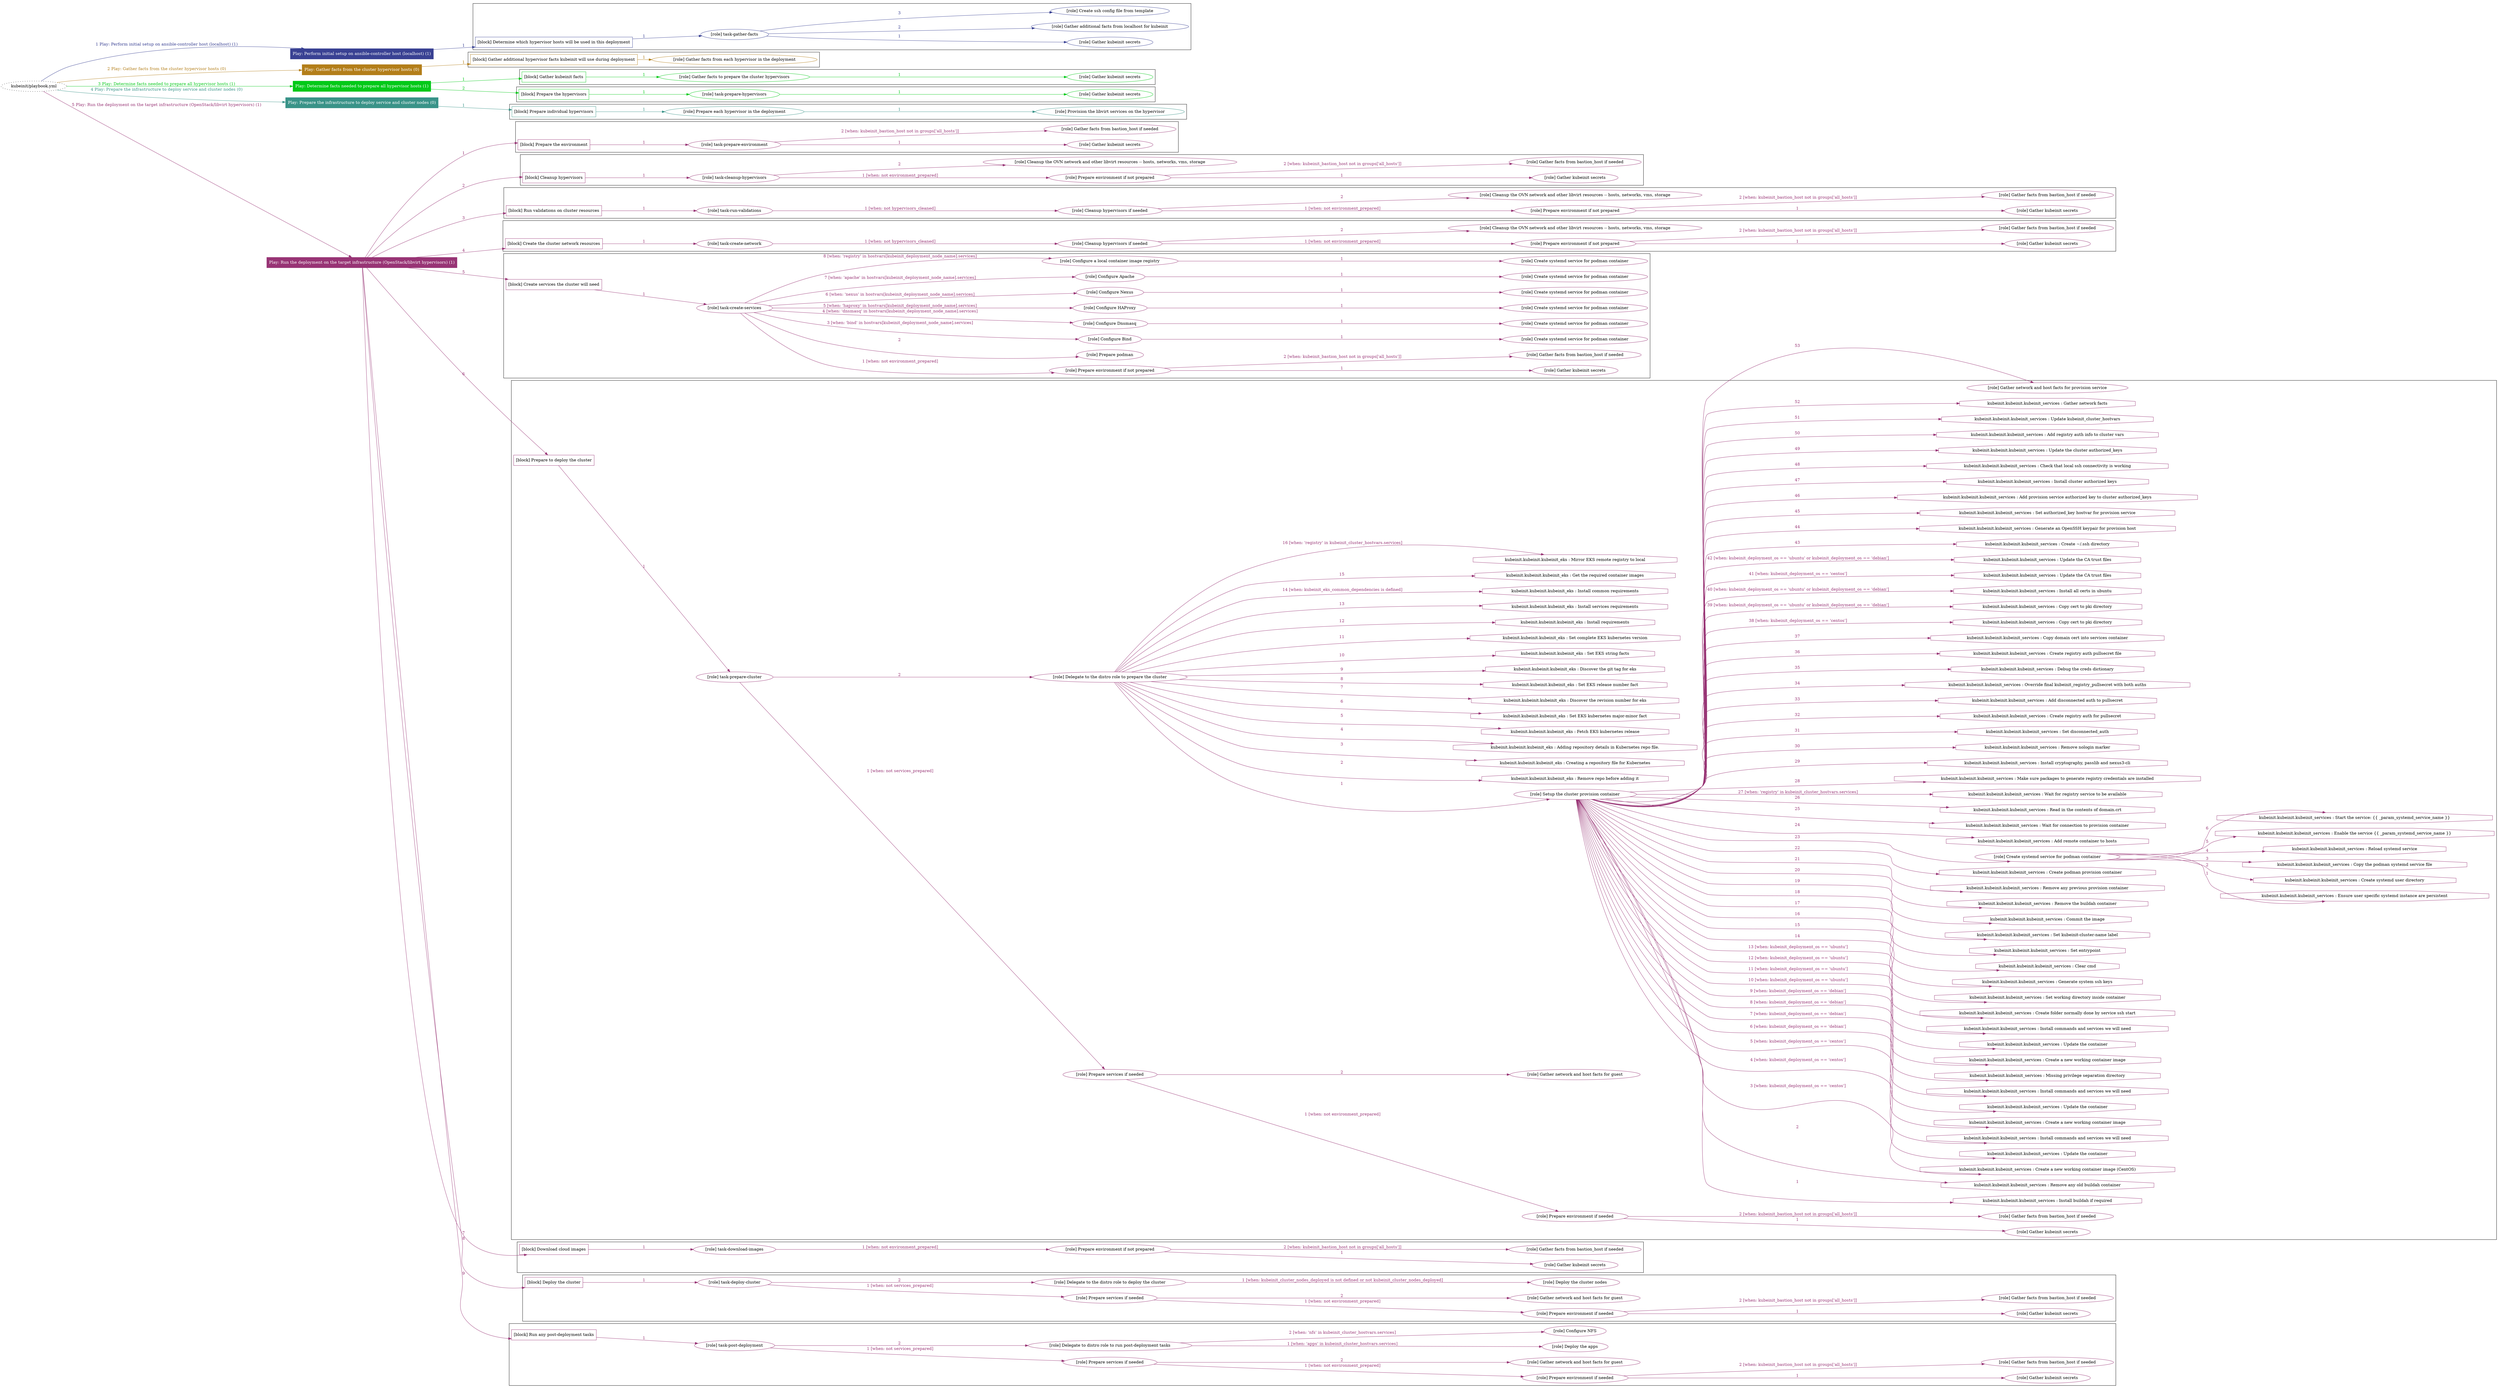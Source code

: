 digraph {
	graph [concentrate=true ordering=in rankdir=LR ratio=fill]
	edge [esep=5 sep=10]
	"kubeinit/playbook.yml" [URL="/home/runner/work/kubeinit/kubeinit/kubeinit/playbook.yml" id=playbook_bdade390 style=dotted]
	"kubeinit/playbook.yml" -> play_9f803db3 [label="1 Play: Perform initial setup on ansible-controller host (localhost) (1)" color="#394193" fontcolor="#394193" id=edge_play_9f803db3 labeltooltip="1 Play: Perform initial setup on ansible-controller host (localhost) (1)" tooltip="1 Play: Perform initial setup on ansible-controller host (localhost) (1)"]
	subgraph "Play: Perform initial setup on ansible-controller host (localhost) (1)" {
		play_9f803db3 [label="Play: Perform initial setup on ansible-controller host (localhost) (1)" URL="/home/runner/work/kubeinit/kubeinit/kubeinit/playbook.yml" color="#394193" fontcolor="#ffffff" id=play_9f803db3 shape=box style=filled tooltip=localhost]
		play_9f803db3 -> block_e8b35f51 [label=1 color="#394193" fontcolor="#394193" id=edge_block_e8b35f51 labeltooltip=1 tooltip=1]
		subgraph cluster_block_e8b35f51 {
			block_e8b35f51 [label="[block] Determine which hypervisor hosts will be used in this deployment" URL="/home/runner/work/kubeinit/kubeinit/kubeinit/playbook.yml" color="#394193" id=block_e8b35f51 labeltooltip="Determine which hypervisor hosts will be used in this deployment" shape=box tooltip="Determine which hypervisor hosts will be used in this deployment"]
			block_e8b35f51 -> role_23a45641 [label="1 " color="#394193" fontcolor="#394193" id=edge_role_23a45641 labeltooltip="1 " tooltip="1 "]
			subgraph "task-gather-facts" {
				role_23a45641 [label="[role] task-gather-facts" URL="/home/runner/work/kubeinit/kubeinit/kubeinit/playbook.yml" color="#394193" id=role_23a45641 tooltip="task-gather-facts"]
				role_23a45641 -> role_4e25e52b [label="1 " color="#394193" fontcolor="#394193" id=edge_role_4e25e52b labeltooltip="1 " tooltip="1 "]
				subgraph "Gather kubeinit secrets" {
					role_4e25e52b [label="[role] Gather kubeinit secrets" URL="/home/runner/.ansible/collections/ansible_collections/kubeinit/kubeinit/roles/kubeinit_prepare/tasks/build_hypervisors_group.yml" color="#394193" id=role_4e25e52b tooltip="Gather kubeinit secrets"]
				}
				role_23a45641 -> role_b0ab95d9 [label="2 " color="#394193" fontcolor="#394193" id=edge_role_b0ab95d9 labeltooltip="2 " tooltip="2 "]
				subgraph "Gather additional facts from localhost for kubeinit" {
					role_b0ab95d9 [label="[role] Gather additional facts from localhost for kubeinit" URL="/home/runner/.ansible/collections/ansible_collections/kubeinit/kubeinit/roles/kubeinit_prepare/tasks/build_hypervisors_group.yml" color="#394193" id=role_b0ab95d9 tooltip="Gather additional facts from localhost for kubeinit"]
				}
				role_23a45641 -> role_77593228 [label="3 " color="#394193" fontcolor="#394193" id=edge_role_77593228 labeltooltip="3 " tooltip="3 "]
				subgraph "Create ssh config file from template" {
					role_77593228 [label="[role] Create ssh config file from template" URL="/home/runner/.ansible/collections/ansible_collections/kubeinit/kubeinit/roles/kubeinit_prepare/tasks/build_hypervisors_group.yml" color="#394193" id=role_77593228 tooltip="Create ssh config file from template"]
				}
			}
		}
	}
	"kubeinit/playbook.yml" -> play_418a7984 [label="2 Play: Gather facts from the cluster hypervisor hosts (0)" color="#b37e19" fontcolor="#b37e19" id=edge_play_418a7984 labeltooltip="2 Play: Gather facts from the cluster hypervisor hosts (0)" tooltip="2 Play: Gather facts from the cluster hypervisor hosts (0)"]
	subgraph "Play: Gather facts from the cluster hypervisor hosts (0)" {
		play_418a7984 [label="Play: Gather facts from the cluster hypervisor hosts (0)" URL="/home/runner/work/kubeinit/kubeinit/kubeinit/playbook.yml" color="#b37e19" fontcolor="#ffffff" id=play_418a7984 shape=box style=filled tooltip="Play: Gather facts from the cluster hypervisor hosts (0)"]
		play_418a7984 -> block_b9d95249 [label=1 color="#b37e19" fontcolor="#b37e19" id=edge_block_b9d95249 labeltooltip=1 tooltip=1]
		subgraph cluster_block_b9d95249 {
			block_b9d95249 [label="[block] Gather additional hypervisor facts kubeinit will use during deployment" URL="/home/runner/work/kubeinit/kubeinit/kubeinit/playbook.yml" color="#b37e19" id=block_b9d95249 labeltooltip="Gather additional hypervisor facts kubeinit will use during deployment" shape=box tooltip="Gather additional hypervisor facts kubeinit will use during deployment"]
			block_b9d95249 -> role_b6ea6799 [label="1 " color="#b37e19" fontcolor="#b37e19" id=edge_role_b6ea6799 labeltooltip="1 " tooltip="1 "]
			subgraph "Gather facts from each hypervisor in the deployment" {
				role_b6ea6799 [label="[role] Gather facts from each hypervisor in the deployment" URL="/home/runner/work/kubeinit/kubeinit/kubeinit/playbook.yml" color="#b37e19" id=role_b6ea6799 tooltip="Gather facts from each hypervisor in the deployment"]
			}
		}
	}
	"kubeinit/playbook.yml" -> play_b28bf480 [label="3 Play: Determine facts needed to prepare all hypervisor hosts (1)" color="#03c918" fontcolor="#03c918" id=edge_play_b28bf480 labeltooltip="3 Play: Determine facts needed to prepare all hypervisor hosts (1)" tooltip="3 Play: Determine facts needed to prepare all hypervisor hosts (1)"]
	subgraph "Play: Determine facts needed to prepare all hypervisor hosts (1)" {
		play_b28bf480 [label="Play: Determine facts needed to prepare all hypervisor hosts (1)" URL="/home/runner/work/kubeinit/kubeinit/kubeinit/playbook.yml" color="#03c918" fontcolor="#ffffff" id=play_b28bf480 shape=box style=filled tooltip=localhost]
		play_b28bf480 -> block_16674cc0 [label=1 color="#03c918" fontcolor="#03c918" id=edge_block_16674cc0 labeltooltip=1 tooltip=1]
		subgraph cluster_block_16674cc0 {
			block_16674cc0 [label="[block] Gather kubeinit facts" URL="/home/runner/work/kubeinit/kubeinit/kubeinit/playbook.yml" color="#03c918" id=block_16674cc0 labeltooltip="Gather kubeinit facts" shape=box tooltip="Gather kubeinit facts"]
			block_16674cc0 -> role_1391387c [label="1 " color="#03c918" fontcolor="#03c918" id=edge_role_1391387c labeltooltip="1 " tooltip="1 "]
			subgraph "Gather facts to prepare the cluster hypervisors" {
				role_1391387c [label="[role] Gather facts to prepare the cluster hypervisors" URL="/home/runner/work/kubeinit/kubeinit/kubeinit/playbook.yml" color="#03c918" id=role_1391387c tooltip="Gather facts to prepare the cluster hypervisors"]
				role_1391387c -> role_f2ecd123 [label="1 " color="#03c918" fontcolor="#03c918" id=edge_role_f2ecd123 labeltooltip="1 " tooltip="1 "]
				subgraph "Gather kubeinit secrets" {
					role_f2ecd123 [label="[role] Gather kubeinit secrets" URL="/home/runner/.ansible/collections/ansible_collections/kubeinit/kubeinit/roles/kubeinit_prepare/tasks/gather_kubeinit_facts.yml" color="#03c918" id=role_f2ecd123 tooltip="Gather kubeinit secrets"]
				}
			}
		}
		play_b28bf480 -> block_87619241 [label=2 color="#03c918" fontcolor="#03c918" id=edge_block_87619241 labeltooltip=2 tooltip=2]
		subgraph cluster_block_87619241 {
			block_87619241 [label="[block] Prepare the hypervisors" URL="/home/runner/work/kubeinit/kubeinit/kubeinit/playbook.yml" color="#03c918" id=block_87619241 labeltooltip="Prepare the hypervisors" shape=box tooltip="Prepare the hypervisors"]
			block_87619241 -> role_dfe27f2a [label="1 " color="#03c918" fontcolor="#03c918" id=edge_role_dfe27f2a labeltooltip="1 " tooltip="1 "]
			subgraph "task-prepare-hypervisors" {
				role_dfe27f2a [label="[role] task-prepare-hypervisors" URL="/home/runner/work/kubeinit/kubeinit/kubeinit/playbook.yml" color="#03c918" id=role_dfe27f2a tooltip="task-prepare-hypervisors"]
				role_dfe27f2a -> role_17825884 [label="1 " color="#03c918" fontcolor="#03c918" id=edge_role_17825884 labeltooltip="1 " tooltip="1 "]
				subgraph "Gather kubeinit secrets" {
					role_17825884 [label="[role] Gather kubeinit secrets" URL="/home/runner/.ansible/collections/ansible_collections/kubeinit/kubeinit/roles/kubeinit_prepare/tasks/gather_kubeinit_facts.yml" color="#03c918" id=role_17825884 tooltip="Gather kubeinit secrets"]
				}
			}
		}
	}
	"kubeinit/playbook.yml" -> play_3191015f [label="4 Play: Prepare the infrastructure to deploy service and cluster nodes (0)" color="#399388" fontcolor="#399388" id=edge_play_3191015f labeltooltip="4 Play: Prepare the infrastructure to deploy service and cluster nodes (0)" tooltip="4 Play: Prepare the infrastructure to deploy service and cluster nodes (0)"]
	subgraph "Play: Prepare the infrastructure to deploy service and cluster nodes (0)" {
		play_3191015f [label="Play: Prepare the infrastructure to deploy service and cluster nodes (0)" URL="/home/runner/work/kubeinit/kubeinit/kubeinit/playbook.yml" color="#399388" fontcolor="#ffffff" id=play_3191015f shape=box style=filled tooltip="Play: Prepare the infrastructure to deploy service and cluster nodes (0)"]
		play_3191015f -> block_728d14b0 [label=1 color="#399388" fontcolor="#399388" id=edge_block_728d14b0 labeltooltip=1 tooltip=1]
		subgraph cluster_block_728d14b0 {
			block_728d14b0 [label="[block] Prepare individual hypervisors" URL="/home/runner/work/kubeinit/kubeinit/kubeinit/playbook.yml" color="#399388" id=block_728d14b0 labeltooltip="Prepare individual hypervisors" shape=box tooltip="Prepare individual hypervisors"]
			block_728d14b0 -> role_aea231f1 [label="1 " color="#399388" fontcolor="#399388" id=edge_role_aea231f1 labeltooltip="1 " tooltip="1 "]
			subgraph "Prepare each hypervisor in the deployment" {
				role_aea231f1 [label="[role] Prepare each hypervisor in the deployment" URL="/home/runner/work/kubeinit/kubeinit/kubeinit/playbook.yml" color="#399388" id=role_aea231f1 tooltip="Prepare each hypervisor in the deployment"]
				role_aea231f1 -> role_6199115b [label="1 " color="#399388" fontcolor="#399388" id=edge_role_6199115b labeltooltip="1 " tooltip="1 "]
				subgraph "Provision the libvirt services on the hypervisor" {
					role_6199115b [label="[role] Provision the libvirt services on the hypervisor" URL="/home/runner/.ansible/collections/ansible_collections/kubeinit/kubeinit/roles/kubeinit_prepare/tasks/prepare_hypervisor.yml" color="#399388" id=role_6199115b tooltip="Provision the libvirt services on the hypervisor"]
				}
			}
		}
	}
	"kubeinit/playbook.yml" -> play_5ca79f29 [label="5 Play: Run the deployment on the target infrastructure (OpenStack/libvirt hypervisors) (1)" color="#983475" fontcolor="#983475" id=edge_play_5ca79f29 labeltooltip="5 Play: Run the deployment on the target infrastructure (OpenStack/libvirt hypervisors) (1)" tooltip="5 Play: Run the deployment on the target infrastructure (OpenStack/libvirt hypervisors) (1)"]
	subgraph "Play: Run the deployment on the target infrastructure (OpenStack/libvirt hypervisors) (1)" {
		play_5ca79f29 [label="Play: Run the deployment on the target infrastructure (OpenStack/libvirt hypervisors) (1)" URL="/home/runner/work/kubeinit/kubeinit/kubeinit/playbook.yml" color="#983475" fontcolor="#ffffff" id=play_5ca79f29 shape=box style=filled tooltip=localhost]
		play_5ca79f29 -> block_9cf80097 [label=1 color="#983475" fontcolor="#983475" id=edge_block_9cf80097 labeltooltip=1 tooltip=1]
		subgraph cluster_block_9cf80097 {
			block_9cf80097 [label="[block] Prepare the environment" URL="/home/runner/work/kubeinit/kubeinit/kubeinit/playbook.yml" color="#983475" id=block_9cf80097 labeltooltip="Prepare the environment" shape=box tooltip="Prepare the environment"]
			block_9cf80097 -> role_1a8e6dfe [label="1 " color="#983475" fontcolor="#983475" id=edge_role_1a8e6dfe labeltooltip="1 " tooltip="1 "]
			subgraph "task-prepare-environment" {
				role_1a8e6dfe [label="[role] task-prepare-environment" URL="/home/runner/work/kubeinit/kubeinit/kubeinit/playbook.yml" color="#983475" id=role_1a8e6dfe tooltip="task-prepare-environment"]
				role_1a8e6dfe -> role_79871d2c [label="1 " color="#983475" fontcolor="#983475" id=edge_role_79871d2c labeltooltip="1 " tooltip="1 "]
				subgraph "Gather kubeinit secrets" {
					role_79871d2c [label="[role] Gather kubeinit secrets" URL="/home/runner/.ansible/collections/ansible_collections/kubeinit/kubeinit/roles/kubeinit_prepare/tasks/gather_kubeinit_facts.yml" color="#983475" id=role_79871d2c tooltip="Gather kubeinit secrets"]
				}
				role_1a8e6dfe -> role_876bf4af [label="2 [when: kubeinit_bastion_host not in groups['all_hosts']]" color="#983475" fontcolor="#983475" id=edge_role_876bf4af labeltooltip="2 [when: kubeinit_bastion_host not in groups['all_hosts']]" tooltip="2 [when: kubeinit_bastion_host not in groups['all_hosts']]"]
				subgraph "Gather facts from bastion_host if needed" {
					role_876bf4af [label="[role] Gather facts from bastion_host if needed" URL="/home/runner/.ansible/collections/ansible_collections/kubeinit/kubeinit/roles/kubeinit_prepare/tasks/main.yml" color="#983475" id=role_876bf4af tooltip="Gather facts from bastion_host if needed"]
				}
			}
		}
		play_5ca79f29 -> block_e874eeca [label=2 color="#983475" fontcolor="#983475" id=edge_block_e874eeca labeltooltip=2 tooltip=2]
		subgraph cluster_block_e874eeca {
			block_e874eeca [label="[block] Cleanup hypervisors" URL="/home/runner/work/kubeinit/kubeinit/kubeinit/playbook.yml" color="#983475" id=block_e874eeca labeltooltip="Cleanup hypervisors" shape=box tooltip="Cleanup hypervisors"]
			block_e874eeca -> role_3fa896e0 [label="1 " color="#983475" fontcolor="#983475" id=edge_role_3fa896e0 labeltooltip="1 " tooltip="1 "]
			subgraph "task-cleanup-hypervisors" {
				role_3fa896e0 [label="[role] task-cleanup-hypervisors" URL="/home/runner/work/kubeinit/kubeinit/kubeinit/playbook.yml" color="#983475" id=role_3fa896e0 tooltip="task-cleanup-hypervisors"]
				role_3fa896e0 -> role_89f3713a [label="1 [when: not environment_prepared]" color="#983475" fontcolor="#983475" id=edge_role_89f3713a labeltooltip="1 [when: not environment_prepared]" tooltip="1 [when: not environment_prepared]"]
				subgraph "Prepare environment if not prepared" {
					role_89f3713a [label="[role] Prepare environment if not prepared" URL="/home/runner/.ansible/collections/ansible_collections/kubeinit/kubeinit/roles/kubeinit_libvirt/tasks/cleanup_hypervisors.yml" color="#983475" id=role_89f3713a tooltip="Prepare environment if not prepared"]
					role_89f3713a -> role_a5482ca4 [label="1 " color="#983475" fontcolor="#983475" id=edge_role_a5482ca4 labeltooltip="1 " tooltip="1 "]
					subgraph "Gather kubeinit secrets" {
						role_a5482ca4 [label="[role] Gather kubeinit secrets" URL="/home/runner/.ansible/collections/ansible_collections/kubeinit/kubeinit/roles/kubeinit_prepare/tasks/gather_kubeinit_facts.yml" color="#983475" id=role_a5482ca4 tooltip="Gather kubeinit secrets"]
					}
					role_89f3713a -> role_6cad50ae [label="2 [when: kubeinit_bastion_host not in groups['all_hosts']]" color="#983475" fontcolor="#983475" id=edge_role_6cad50ae labeltooltip="2 [when: kubeinit_bastion_host not in groups['all_hosts']]" tooltip="2 [when: kubeinit_bastion_host not in groups['all_hosts']]"]
					subgraph "Gather facts from bastion_host if needed" {
						role_6cad50ae [label="[role] Gather facts from bastion_host if needed" URL="/home/runner/.ansible/collections/ansible_collections/kubeinit/kubeinit/roles/kubeinit_prepare/tasks/main.yml" color="#983475" id=role_6cad50ae tooltip="Gather facts from bastion_host if needed"]
					}
				}
				role_3fa896e0 -> role_ba305d38 [label="2 " color="#983475" fontcolor="#983475" id=edge_role_ba305d38 labeltooltip="2 " tooltip="2 "]
				subgraph "Cleanup the OVN network and other libvirt resources -- hosts, networks, vms, storage" {
					role_ba305d38 [label="[role] Cleanup the OVN network and other libvirt resources -- hosts, networks, vms, storage" URL="/home/runner/.ansible/collections/ansible_collections/kubeinit/kubeinit/roles/kubeinit_libvirt/tasks/cleanup_hypervisors.yml" color="#983475" id=role_ba305d38 tooltip="Cleanup the OVN network and other libvirt resources -- hosts, networks, vms, storage"]
				}
			}
		}
		play_5ca79f29 -> block_2f35f2aa [label=3 color="#983475" fontcolor="#983475" id=edge_block_2f35f2aa labeltooltip=3 tooltip=3]
		subgraph cluster_block_2f35f2aa {
			block_2f35f2aa [label="[block] Run validations on cluster resources" URL="/home/runner/work/kubeinit/kubeinit/kubeinit/playbook.yml" color="#983475" id=block_2f35f2aa labeltooltip="Run validations on cluster resources" shape=box tooltip="Run validations on cluster resources"]
			block_2f35f2aa -> role_6a359960 [label="1 " color="#983475" fontcolor="#983475" id=edge_role_6a359960 labeltooltip="1 " tooltip="1 "]
			subgraph "task-run-validations" {
				role_6a359960 [label="[role] task-run-validations" URL="/home/runner/work/kubeinit/kubeinit/kubeinit/playbook.yml" color="#983475" id=role_6a359960 tooltip="task-run-validations"]
				role_6a359960 -> role_6ec4029a [label="1 [when: not hypervisors_cleaned]" color="#983475" fontcolor="#983475" id=edge_role_6ec4029a labeltooltip="1 [when: not hypervisors_cleaned]" tooltip="1 [when: not hypervisors_cleaned]"]
				subgraph "Cleanup hypervisors if needed" {
					role_6ec4029a [label="[role] Cleanup hypervisors if needed" URL="/home/runner/.ansible/collections/ansible_collections/kubeinit/kubeinit/roles/kubeinit_validations/tasks/main.yml" color="#983475" id=role_6ec4029a tooltip="Cleanup hypervisors if needed"]
					role_6ec4029a -> role_72ceb39f [label="1 [when: not environment_prepared]" color="#983475" fontcolor="#983475" id=edge_role_72ceb39f labeltooltip="1 [when: not environment_prepared]" tooltip="1 [when: not environment_prepared]"]
					subgraph "Prepare environment if not prepared" {
						role_72ceb39f [label="[role] Prepare environment if not prepared" URL="/home/runner/.ansible/collections/ansible_collections/kubeinit/kubeinit/roles/kubeinit_libvirt/tasks/cleanup_hypervisors.yml" color="#983475" id=role_72ceb39f tooltip="Prepare environment if not prepared"]
						role_72ceb39f -> role_9be079d9 [label="1 " color="#983475" fontcolor="#983475" id=edge_role_9be079d9 labeltooltip="1 " tooltip="1 "]
						subgraph "Gather kubeinit secrets" {
							role_9be079d9 [label="[role] Gather kubeinit secrets" URL="/home/runner/.ansible/collections/ansible_collections/kubeinit/kubeinit/roles/kubeinit_prepare/tasks/gather_kubeinit_facts.yml" color="#983475" id=role_9be079d9 tooltip="Gather kubeinit secrets"]
						}
						role_72ceb39f -> role_936b4b21 [label="2 [when: kubeinit_bastion_host not in groups['all_hosts']]" color="#983475" fontcolor="#983475" id=edge_role_936b4b21 labeltooltip="2 [when: kubeinit_bastion_host not in groups['all_hosts']]" tooltip="2 [when: kubeinit_bastion_host not in groups['all_hosts']]"]
						subgraph "Gather facts from bastion_host if needed" {
							role_936b4b21 [label="[role] Gather facts from bastion_host if needed" URL="/home/runner/.ansible/collections/ansible_collections/kubeinit/kubeinit/roles/kubeinit_prepare/tasks/main.yml" color="#983475" id=role_936b4b21 tooltip="Gather facts from bastion_host if needed"]
						}
					}
					role_6ec4029a -> role_745cd0b3 [label="2 " color="#983475" fontcolor="#983475" id=edge_role_745cd0b3 labeltooltip="2 " tooltip="2 "]
					subgraph "Cleanup the OVN network and other libvirt resources -- hosts, networks, vms, storage" {
						role_745cd0b3 [label="[role] Cleanup the OVN network and other libvirt resources -- hosts, networks, vms, storage" URL="/home/runner/.ansible/collections/ansible_collections/kubeinit/kubeinit/roles/kubeinit_libvirt/tasks/cleanup_hypervisors.yml" color="#983475" id=role_745cd0b3 tooltip="Cleanup the OVN network and other libvirt resources -- hosts, networks, vms, storage"]
					}
				}
			}
		}
		play_5ca79f29 -> block_626e076f [label=4 color="#983475" fontcolor="#983475" id=edge_block_626e076f labeltooltip=4 tooltip=4]
		subgraph cluster_block_626e076f {
			block_626e076f [label="[block] Create the cluster network resources" URL="/home/runner/work/kubeinit/kubeinit/kubeinit/playbook.yml" color="#983475" id=block_626e076f labeltooltip="Create the cluster network resources" shape=box tooltip="Create the cluster network resources"]
			block_626e076f -> role_b368e232 [label="1 " color="#983475" fontcolor="#983475" id=edge_role_b368e232 labeltooltip="1 " tooltip="1 "]
			subgraph "task-create-network" {
				role_b368e232 [label="[role] task-create-network" URL="/home/runner/work/kubeinit/kubeinit/kubeinit/playbook.yml" color="#983475" id=role_b368e232 tooltip="task-create-network"]
				role_b368e232 -> role_9a29786e [label="1 [when: not hypervisors_cleaned]" color="#983475" fontcolor="#983475" id=edge_role_9a29786e labeltooltip="1 [when: not hypervisors_cleaned]" tooltip="1 [when: not hypervisors_cleaned]"]
				subgraph "Cleanup hypervisors if needed" {
					role_9a29786e [label="[role] Cleanup hypervisors if needed" URL="/home/runner/.ansible/collections/ansible_collections/kubeinit/kubeinit/roles/kubeinit_libvirt/tasks/create_network.yml" color="#983475" id=role_9a29786e tooltip="Cleanup hypervisors if needed"]
					role_9a29786e -> role_8fbe98e4 [label="1 [when: not environment_prepared]" color="#983475" fontcolor="#983475" id=edge_role_8fbe98e4 labeltooltip="1 [when: not environment_prepared]" tooltip="1 [when: not environment_prepared]"]
					subgraph "Prepare environment if not prepared" {
						role_8fbe98e4 [label="[role] Prepare environment if not prepared" URL="/home/runner/.ansible/collections/ansible_collections/kubeinit/kubeinit/roles/kubeinit_libvirt/tasks/cleanup_hypervisors.yml" color="#983475" id=role_8fbe98e4 tooltip="Prepare environment if not prepared"]
						role_8fbe98e4 -> role_448c414e [label="1 " color="#983475" fontcolor="#983475" id=edge_role_448c414e labeltooltip="1 " tooltip="1 "]
						subgraph "Gather kubeinit secrets" {
							role_448c414e [label="[role] Gather kubeinit secrets" URL="/home/runner/.ansible/collections/ansible_collections/kubeinit/kubeinit/roles/kubeinit_prepare/tasks/gather_kubeinit_facts.yml" color="#983475" id=role_448c414e tooltip="Gather kubeinit secrets"]
						}
						role_8fbe98e4 -> role_513bdfdb [label="2 [when: kubeinit_bastion_host not in groups['all_hosts']]" color="#983475" fontcolor="#983475" id=edge_role_513bdfdb labeltooltip="2 [when: kubeinit_bastion_host not in groups['all_hosts']]" tooltip="2 [when: kubeinit_bastion_host not in groups['all_hosts']]"]
						subgraph "Gather facts from bastion_host if needed" {
							role_513bdfdb [label="[role] Gather facts from bastion_host if needed" URL="/home/runner/.ansible/collections/ansible_collections/kubeinit/kubeinit/roles/kubeinit_prepare/tasks/main.yml" color="#983475" id=role_513bdfdb tooltip="Gather facts from bastion_host if needed"]
						}
					}
					role_9a29786e -> role_4b84dbe5 [label="2 " color="#983475" fontcolor="#983475" id=edge_role_4b84dbe5 labeltooltip="2 " tooltip="2 "]
					subgraph "Cleanup the OVN network and other libvirt resources -- hosts, networks, vms, storage" {
						role_4b84dbe5 [label="[role] Cleanup the OVN network and other libvirt resources -- hosts, networks, vms, storage" URL="/home/runner/.ansible/collections/ansible_collections/kubeinit/kubeinit/roles/kubeinit_libvirt/tasks/cleanup_hypervisors.yml" color="#983475" id=role_4b84dbe5 tooltip="Cleanup the OVN network and other libvirt resources -- hosts, networks, vms, storage"]
					}
				}
			}
		}
		play_5ca79f29 -> block_72ad137a [label=5 color="#983475" fontcolor="#983475" id=edge_block_72ad137a labeltooltip=5 tooltip=5]
		subgraph cluster_block_72ad137a {
			block_72ad137a [label="[block] Create services the cluster will need" URL="/home/runner/work/kubeinit/kubeinit/kubeinit/playbook.yml" color="#983475" id=block_72ad137a labeltooltip="Create services the cluster will need" shape=box tooltip="Create services the cluster will need"]
			block_72ad137a -> role_14bb9085 [label="1 " color="#983475" fontcolor="#983475" id=edge_role_14bb9085 labeltooltip="1 " tooltip="1 "]
			subgraph "task-create-services" {
				role_14bb9085 [label="[role] task-create-services" URL="/home/runner/work/kubeinit/kubeinit/kubeinit/playbook.yml" color="#983475" id=role_14bb9085 tooltip="task-create-services"]
				role_14bb9085 -> role_84a72b9b [label="1 [when: not environment_prepared]" color="#983475" fontcolor="#983475" id=edge_role_84a72b9b labeltooltip="1 [when: not environment_prepared]" tooltip="1 [when: not environment_prepared]"]
				subgraph "Prepare environment if not prepared" {
					role_84a72b9b [label="[role] Prepare environment if not prepared" URL="/home/runner/.ansible/collections/ansible_collections/kubeinit/kubeinit/roles/kubeinit_services/tasks/main.yml" color="#983475" id=role_84a72b9b tooltip="Prepare environment if not prepared"]
					role_84a72b9b -> role_7dd58890 [label="1 " color="#983475" fontcolor="#983475" id=edge_role_7dd58890 labeltooltip="1 " tooltip="1 "]
					subgraph "Gather kubeinit secrets" {
						role_7dd58890 [label="[role] Gather kubeinit secrets" URL="/home/runner/.ansible/collections/ansible_collections/kubeinit/kubeinit/roles/kubeinit_prepare/tasks/gather_kubeinit_facts.yml" color="#983475" id=role_7dd58890 tooltip="Gather kubeinit secrets"]
					}
					role_84a72b9b -> role_58d54ce9 [label="2 [when: kubeinit_bastion_host not in groups['all_hosts']]" color="#983475" fontcolor="#983475" id=edge_role_58d54ce9 labeltooltip="2 [when: kubeinit_bastion_host not in groups['all_hosts']]" tooltip="2 [when: kubeinit_bastion_host not in groups['all_hosts']]"]
					subgraph "Gather facts from bastion_host if needed" {
						role_58d54ce9 [label="[role] Gather facts from bastion_host if needed" URL="/home/runner/.ansible/collections/ansible_collections/kubeinit/kubeinit/roles/kubeinit_prepare/tasks/main.yml" color="#983475" id=role_58d54ce9 tooltip="Gather facts from bastion_host if needed"]
					}
				}
				role_14bb9085 -> role_462b1adb [label="2 " color="#983475" fontcolor="#983475" id=edge_role_462b1adb labeltooltip="2 " tooltip="2 "]
				subgraph "Prepare podman" {
					role_462b1adb [label="[role] Prepare podman" URL="/home/runner/.ansible/collections/ansible_collections/kubeinit/kubeinit/roles/kubeinit_services/tasks/00_create_service_pod.yml" color="#983475" id=role_462b1adb tooltip="Prepare podman"]
				}
				role_14bb9085 -> role_b0c7734f [label="3 [when: 'bind' in hostvars[kubeinit_deployment_node_name].services]" color="#983475" fontcolor="#983475" id=edge_role_b0c7734f labeltooltip="3 [when: 'bind' in hostvars[kubeinit_deployment_node_name].services]" tooltip="3 [when: 'bind' in hostvars[kubeinit_deployment_node_name].services]"]
				subgraph "Configure Bind" {
					role_b0c7734f [label="[role] Configure Bind" URL="/home/runner/.ansible/collections/ansible_collections/kubeinit/kubeinit/roles/kubeinit_services/tasks/start_services_containers.yml" color="#983475" id=role_b0c7734f tooltip="Configure Bind"]
					role_b0c7734f -> role_8760ba09 [label="1 " color="#983475" fontcolor="#983475" id=edge_role_8760ba09 labeltooltip="1 " tooltip="1 "]
					subgraph "Create systemd service for podman container" {
						role_8760ba09 [label="[role] Create systemd service for podman container" URL="/home/runner/.ansible/collections/ansible_collections/kubeinit/kubeinit/roles/kubeinit_bind/tasks/main.yml" color="#983475" id=role_8760ba09 tooltip="Create systemd service for podman container"]
					}
				}
				role_14bb9085 -> role_0441bee7 [label="4 [when: 'dnsmasq' in hostvars[kubeinit_deployment_node_name].services]" color="#983475" fontcolor="#983475" id=edge_role_0441bee7 labeltooltip="4 [when: 'dnsmasq' in hostvars[kubeinit_deployment_node_name].services]" tooltip="4 [when: 'dnsmasq' in hostvars[kubeinit_deployment_node_name].services]"]
				subgraph "Configure Dnsmasq" {
					role_0441bee7 [label="[role] Configure Dnsmasq" URL="/home/runner/.ansible/collections/ansible_collections/kubeinit/kubeinit/roles/kubeinit_services/tasks/start_services_containers.yml" color="#983475" id=role_0441bee7 tooltip="Configure Dnsmasq"]
					role_0441bee7 -> role_6927e3b0 [label="1 " color="#983475" fontcolor="#983475" id=edge_role_6927e3b0 labeltooltip="1 " tooltip="1 "]
					subgraph "Create systemd service for podman container" {
						role_6927e3b0 [label="[role] Create systemd service for podman container" URL="/home/runner/.ansible/collections/ansible_collections/kubeinit/kubeinit/roles/kubeinit_dnsmasq/tasks/main.yml" color="#983475" id=role_6927e3b0 tooltip="Create systemd service for podman container"]
					}
				}
				role_14bb9085 -> role_9c26bfd6 [label="5 [when: 'haproxy' in hostvars[kubeinit_deployment_node_name].services]" color="#983475" fontcolor="#983475" id=edge_role_9c26bfd6 labeltooltip="5 [when: 'haproxy' in hostvars[kubeinit_deployment_node_name].services]" tooltip="5 [when: 'haproxy' in hostvars[kubeinit_deployment_node_name].services]"]
				subgraph "Configure HAProxy" {
					role_9c26bfd6 [label="[role] Configure HAProxy" URL="/home/runner/.ansible/collections/ansible_collections/kubeinit/kubeinit/roles/kubeinit_services/tasks/start_services_containers.yml" color="#983475" id=role_9c26bfd6 tooltip="Configure HAProxy"]
					role_9c26bfd6 -> role_750d7354 [label="1 " color="#983475" fontcolor="#983475" id=edge_role_750d7354 labeltooltip="1 " tooltip="1 "]
					subgraph "Create systemd service for podman container" {
						role_750d7354 [label="[role] Create systemd service for podman container" URL="/home/runner/.ansible/collections/ansible_collections/kubeinit/kubeinit/roles/kubeinit_haproxy/tasks/main.yml" color="#983475" id=role_750d7354 tooltip="Create systemd service for podman container"]
					}
				}
				role_14bb9085 -> role_a7ccbe52 [label="6 [when: 'nexus' in hostvars[kubeinit_deployment_node_name].services]" color="#983475" fontcolor="#983475" id=edge_role_a7ccbe52 labeltooltip="6 [when: 'nexus' in hostvars[kubeinit_deployment_node_name].services]" tooltip="6 [when: 'nexus' in hostvars[kubeinit_deployment_node_name].services]"]
				subgraph "Configure Nexus" {
					role_a7ccbe52 [label="[role] Configure Nexus" URL="/home/runner/.ansible/collections/ansible_collections/kubeinit/kubeinit/roles/kubeinit_services/tasks/start_services_containers.yml" color="#983475" id=role_a7ccbe52 tooltip="Configure Nexus"]
					role_a7ccbe52 -> role_4c7d9731 [label="1 " color="#983475" fontcolor="#983475" id=edge_role_4c7d9731 labeltooltip="1 " tooltip="1 "]
					subgraph "Create systemd service for podman container" {
						role_4c7d9731 [label="[role] Create systemd service for podman container" URL="/home/runner/.ansible/collections/ansible_collections/kubeinit/kubeinit/roles/kubeinit_nexus/tasks/main.yml" color="#983475" id=role_4c7d9731 tooltip="Create systemd service for podman container"]
					}
				}
				role_14bb9085 -> role_d7d195d1 [label="7 [when: 'apache' in hostvars[kubeinit_deployment_node_name].services]" color="#983475" fontcolor="#983475" id=edge_role_d7d195d1 labeltooltip="7 [when: 'apache' in hostvars[kubeinit_deployment_node_name].services]" tooltip="7 [when: 'apache' in hostvars[kubeinit_deployment_node_name].services]"]
				subgraph "Configure Apache" {
					role_d7d195d1 [label="[role] Configure Apache" URL="/home/runner/.ansible/collections/ansible_collections/kubeinit/kubeinit/roles/kubeinit_services/tasks/start_services_containers.yml" color="#983475" id=role_d7d195d1 tooltip="Configure Apache"]
					role_d7d195d1 -> role_4ba2f777 [label="1 " color="#983475" fontcolor="#983475" id=edge_role_4ba2f777 labeltooltip="1 " tooltip="1 "]
					subgraph "Create systemd service for podman container" {
						role_4ba2f777 [label="[role] Create systemd service for podman container" URL="/home/runner/.ansible/collections/ansible_collections/kubeinit/kubeinit/roles/kubeinit_apache/tasks/main.yml" color="#983475" id=role_4ba2f777 tooltip="Create systemd service for podman container"]
					}
				}
				role_14bb9085 -> role_1769f7ea [label="8 [when: 'registry' in hostvars[kubeinit_deployment_node_name].services]" color="#983475" fontcolor="#983475" id=edge_role_1769f7ea labeltooltip="8 [when: 'registry' in hostvars[kubeinit_deployment_node_name].services]" tooltip="8 [when: 'registry' in hostvars[kubeinit_deployment_node_name].services]"]
				subgraph "Configure a local container image registry" {
					role_1769f7ea [label="[role] Configure a local container image registry" URL="/home/runner/.ansible/collections/ansible_collections/kubeinit/kubeinit/roles/kubeinit_services/tasks/start_services_containers.yml" color="#983475" id=role_1769f7ea tooltip="Configure a local container image registry"]
					role_1769f7ea -> role_551248a6 [label="1 " color="#983475" fontcolor="#983475" id=edge_role_551248a6 labeltooltip="1 " tooltip="1 "]
					subgraph "Create systemd service for podman container" {
						role_551248a6 [label="[role] Create systemd service for podman container" URL="/home/runner/.ansible/collections/ansible_collections/kubeinit/kubeinit/roles/kubeinit_registry/tasks/main.yml" color="#983475" id=role_551248a6 tooltip="Create systemd service for podman container"]
					}
				}
			}
		}
		play_5ca79f29 -> block_8ba1d463 [label=6 color="#983475" fontcolor="#983475" id=edge_block_8ba1d463 labeltooltip=6 tooltip=6]
		subgraph cluster_block_8ba1d463 {
			block_8ba1d463 [label="[block] Prepare to deploy the cluster" URL="/home/runner/work/kubeinit/kubeinit/kubeinit/playbook.yml" color="#983475" id=block_8ba1d463 labeltooltip="Prepare to deploy the cluster" shape=box tooltip="Prepare to deploy the cluster"]
			block_8ba1d463 -> role_7ed013d6 [label="1 " color="#983475" fontcolor="#983475" id=edge_role_7ed013d6 labeltooltip="1 " tooltip="1 "]
			subgraph "task-prepare-cluster" {
				role_7ed013d6 [label="[role] task-prepare-cluster" URL="/home/runner/work/kubeinit/kubeinit/kubeinit/playbook.yml" color="#983475" id=role_7ed013d6 tooltip="task-prepare-cluster"]
				role_7ed013d6 -> role_c232610b [label="1 [when: not services_prepared]" color="#983475" fontcolor="#983475" id=edge_role_c232610b labeltooltip="1 [when: not services_prepared]" tooltip="1 [when: not services_prepared]"]
				subgraph "Prepare services if needed" {
					role_c232610b [label="[role] Prepare services if needed" URL="/home/runner/.ansible/collections/ansible_collections/kubeinit/kubeinit/roles/kubeinit_prepare/tasks/prepare_cluster.yml" color="#983475" id=role_c232610b tooltip="Prepare services if needed"]
					role_c232610b -> role_fd7fdf11 [label="1 [when: not environment_prepared]" color="#983475" fontcolor="#983475" id=edge_role_fd7fdf11 labeltooltip="1 [when: not environment_prepared]" tooltip="1 [when: not environment_prepared]"]
					subgraph "Prepare environment if needed" {
						role_fd7fdf11 [label="[role] Prepare environment if needed" URL="/home/runner/.ansible/collections/ansible_collections/kubeinit/kubeinit/roles/kubeinit_services/tasks/prepare_services.yml" color="#983475" id=role_fd7fdf11 tooltip="Prepare environment if needed"]
						role_fd7fdf11 -> role_6db15ec1 [label="1 " color="#983475" fontcolor="#983475" id=edge_role_6db15ec1 labeltooltip="1 " tooltip="1 "]
						subgraph "Gather kubeinit secrets" {
							role_6db15ec1 [label="[role] Gather kubeinit secrets" URL="/home/runner/.ansible/collections/ansible_collections/kubeinit/kubeinit/roles/kubeinit_prepare/tasks/gather_kubeinit_facts.yml" color="#983475" id=role_6db15ec1 tooltip="Gather kubeinit secrets"]
						}
						role_fd7fdf11 -> role_44cb79fc [label="2 [when: kubeinit_bastion_host not in groups['all_hosts']]" color="#983475" fontcolor="#983475" id=edge_role_44cb79fc labeltooltip="2 [when: kubeinit_bastion_host not in groups['all_hosts']]" tooltip="2 [when: kubeinit_bastion_host not in groups['all_hosts']]"]
						subgraph "Gather facts from bastion_host if needed" {
							role_44cb79fc [label="[role] Gather facts from bastion_host if needed" URL="/home/runner/.ansible/collections/ansible_collections/kubeinit/kubeinit/roles/kubeinit_prepare/tasks/main.yml" color="#983475" id=role_44cb79fc tooltip="Gather facts from bastion_host if needed"]
						}
					}
					role_c232610b -> role_230544f2 [label="2 " color="#983475" fontcolor="#983475" id=edge_role_230544f2 labeltooltip="2 " tooltip="2 "]
					subgraph "Gather network and host facts for guest" {
						role_230544f2 [label="[role] Gather network and host facts for guest" URL="/home/runner/.ansible/collections/ansible_collections/kubeinit/kubeinit/roles/kubeinit_services/tasks/prepare_services.yml" color="#983475" id=role_230544f2 tooltip="Gather network and host facts for guest"]
					}
				}
				role_7ed013d6 -> role_62e0e8c8 [label="2 " color="#983475" fontcolor="#983475" id=edge_role_62e0e8c8 labeltooltip="2 " tooltip="2 "]
				subgraph "Delegate to the distro role to prepare the cluster" {
					role_62e0e8c8 [label="[role] Delegate to the distro role to prepare the cluster" URL="/home/runner/.ansible/collections/ansible_collections/kubeinit/kubeinit/roles/kubeinit_prepare/tasks/prepare_cluster.yml" color="#983475" id=role_62e0e8c8 tooltip="Delegate to the distro role to prepare the cluster"]
					role_62e0e8c8 -> role_d90233bb [label="1 " color="#983475" fontcolor="#983475" id=edge_role_d90233bb labeltooltip="1 " tooltip="1 "]
					subgraph "Setup the cluster provision container" {
						role_d90233bb [label="[role] Setup the cluster provision container" URL="/home/runner/.ansible/collections/ansible_collections/kubeinit/kubeinit/roles/kubeinit_eks/tasks/prepare_cluster.yml" color="#983475" id=role_d90233bb tooltip="Setup the cluster provision container"]
						task_1ddbd908 [label="kubeinit.kubeinit.kubeinit_services : Install buildah if required" URL="/home/runner/.ansible/collections/ansible_collections/kubeinit/kubeinit/roles/kubeinit_services/tasks/create_provision_container.yml" color="#983475" id=task_1ddbd908 shape=octagon tooltip="kubeinit.kubeinit.kubeinit_services : Install buildah if required"]
						role_d90233bb -> task_1ddbd908 [label="1 " color="#983475" fontcolor="#983475" id=edge_task_1ddbd908 labeltooltip="1 " tooltip="1 "]
						task_ef479298 [label="kubeinit.kubeinit.kubeinit_services : Remove any old buildah container" URL="/home/runner/.ansible/collections/ansible_collections/kubeinit/kubeinit/roles/kubeinit_services/tasks/create_provision_container.yml" color="#983475" id=task_ef479298 shape=octagon tooltip="kubeinit.kubeinit.kubeinit_services : Remove any old buildah container"]
						role_d90233bb -> task_ef479298 [label="2 " color="#983475" fontcolor="#983475" id=edge_task_ef479298 labeltooltip="2 " tooltip="2 "]
						task_d3821da1 [label="kubeinit.kubeinit.kubeinit_services : Create a new working container image (CentOS)" URL="/home/runner/.ansible/collections/ansible_collections/kubeinit/kubeinit/roles/kubeinit_services/tasks/create_provision_container.yml" color="#983475" id=task_d3821da1 shape=octagon tooltip="kubeinit.kubeinit.kubeinit_services : Create a new working container image (CentOS)"]
						role_d90233bb -> task_d3821da1 [label="3 [when: kubeinit_deployment_os == 'centos']" color="#983475" fontcolor="#983475" id=edge_task_d3821da1 labeltooltip="3 [when: kubeinit_deployment_os == 'centos']" tooltip="3 [when: kubeinit_deployment_os == 'centos']"]
						task_79558b59 [label="kubeinit.kubeinit.kubeinit_services : Update the container" URL="/home/runner/.ansible/collections/ansible_collections/kubeinit/kubeinit/roles/kubeinit_services/tasks/create_provision_container.yml" color="#983475" id=task_79558b59 shape=octagon tooltip="kubeinit.kubeinit.kubeinit_services : Update the container"]
						role_d90233bb -> task_79558b59 [label="4 [when: kubeinit_deployment_os == 'centos']" color="#983475" fontcolor="#983475" id=edge_task_79558b59 labeltooltip="4 [when: kubeinit_deployment_os == 'centos']" tooltip="4 [when: kubeinit_deployment_os == 'centos']"]
						task_33d11d60 [label="kubeinit.kubeinit.kubeinit_services : Install commands and services we will need" URL="/home/runner/.ansible/collections/ansible_collections/kubeinit/kubeinit/roles/kubeinit_services/tasks/create_provision_container.yml" color="#983475" id=task_33d11d60 shape=octagon tooltip="kubeinit.kubeinit.kubeinit_services : Install commands and services we will need"]
						role_d90233bb -> task_33d11d60 [label="5 [when: kubeinit_deployment_os == 'centos']" color="#983475" fontcolor="#983475" id=edge_task_33d11d60 labeltooltip="5 [when: kubeinit_deployment_os == 'centos']" tooltip="5 [when: kubeinit_deployment_os == 'centos']"]
						task_6efa9c71 [label="kubeinit.kubeinit.kubeinit_services : Create a new working container image" URL="/home/runner/.ansible/collections/ansible_collections/kubeinit/kubeinit/roles/kubeinit_services/tasks/create_provision_container.yml" color="#983475" id=task_6efa9c71 shape=octagon tooltip="kubeinit.kubeinit.kubeinit_services : Create a new working container image"]
						role_d90233bb -> task_6efa9c71 [label="6 [when: kubeinit_deployment_os == 'debian']" color="#983475" fontcolor="#983475" id=edge_task_6efa9c71 labeltooltip="6 [when: kubeinit_deployment_os == 'debian']" tooltip="6 [when: kubeinit_deployment_os == 'debian']"]
						task_4a8e1745 [label="kubeinit.kubeinit.kubeinit_services : Update the container" URL="/home/runner/.ansible/collections/ansible_collections/kubeinit/kubeinit/roles/kubeinit_services/tasks/create_provision_container.yml" color="#983475" id=task_4a8e1745 shape=octagon tooltip="kubeinit.kubeinit.kubeinit_services : Update the container"]
						role_d90233bb -> task_4a8e1745 [label="7 [when: kubeinit_deployment_os == 'debian']" color="#983475" fontcolor="#983475" id=edge_task_4a8e1745 labeltooltip="7 [when: kubeinit_deployment_os == 'debian']" tooltip="7 [when: kubeinit_deployment_os == 'debian']"]
						task_cc1b3789 [label="kubeinit.kubeinit.kubeinit_services : Install commands and services we will need" URL="/home/runner/.ansible/collections/ansible_collections/kubeinit/kubeinit/roles/kubeinit_services/tasks/create_provision_container.yml" color="#983475" id=task_cc1b3789 shape=octagon tooltip="kubeinit.kubeinit.kubeinit_services : Install commands and services we will need"]
						role_d90233bb -> task_cc1b3789 [label="8 [when: kubeinit_deployment_os == 'debian']" color="#983475" fontcolor="#983475" id=edge_task_cc1b3789 labeltooltip="8 [when: kubeinit_deployment_os == 'debian']" tooltip="8 [when: kubeinit_deployment_os == 'debian']"]
						task_4fda61b9 [label="kubeinit.kubeinit.kubeinit_services : Missing privilege separation directory" URL="/home/runner/.ansible/collections/ansible_collections/kubeinit/kubeinit/roles/kubeinit_services/tasks/create_provision_container.yml" color="#983475" id=task_4fda61b9 shape=octagon tooltip="kubeinit.kubeinit.kubeinit_services : Missing privilege separation directory"]
						role_d90233bb -> task_4fda61b9 [label="9 [when: kubeinit_deployment_os == 'debian']" color="#983475" fontcolor="#983475" id=edge_task_4fda61b9 labeltooltip="9 [when: kubeinit_deployment_os == 'debian']" tooltip="9 [when: kubeinit_deployment_os == 'debian']"]
						task_758a03d6 [label="kubeinit.kubeinit.kubeinit_services : Create a new working container image" URL="/home/runner/.ansible/collections/ansible_collections/kubeinit/kubeinit/roles/kubeinit_services/tasks/create_provision_container.yml" color="#983475" id=task_758a03d6 shape=octagon tooltip="kubeinit.kubeinit.kubeinit_services : Create a new working container image"]
						role_d90233bb -> task_758a03d6 [label="10 [when: kubeinit_deployment_os == 'ubuntu']" color="#983475" fontcolor="#983475" id=edge_task_758a03d6 labeltooltip="10 [when: kubeinit_deployment_os == 'ubuntu']" tooltip="10 [when: kubeinit_deployment_os == 'ubuntu']"]
						task_26672f5f [label="kubeinit.kubeinit.kubeinit_services : Update the container" URL="/home/runner/.ansible/collections/ansible_collections/kubeinit/kubeinit/roles/kubeinit_services/tasks/create_provision_container.yml" color="#983475" id=task_26672f5f shape=octagon tooltip="kubeinit.kubeinit.kubeinit_services : Update the container"]
						role_d90233bb -> task_26672f5f [label="11 [when: kubeinit_deployment_os == 'ubuntu']" color="#983475" fontcolor="#983475" id=edge_task_26672f5f labeltooltip="11 [when: kubeinit_deployment_os == 'ubuntu']" tooltip="11 [when: kubeinit_deployment_os == 'ubuntu']"]
						task_d132b61d [label="kubeinit.kubeinit.kubeinit_services : Install commands and services we will need" URL="/home/runner/.ansible/collections/ansible_collections/kubeinit/kubeinit/roles/kubeinit_services/tasks/create_provision_container.yml" color="#983475" id=task_d132b61d shape=octagon tooltip="kubeinit.kubeinit.kubeinit_services : Install commands and services we will need"]
						role_d90233bb -> task_d132b61d [label="12 [when: kubeinit_deployment_os == 'ubuntu']" color="#983475" fontcolor="#983475" id=edge_task_d132b61d labeltooltip="12 [when: kubeinit_deployment_os == 'ubuntu']" tooltip="12 [when: kubeinit_deployment_os == 'ubuntu']"]
						task_310f681a [label="kubeinit.kubeinit.kubeinit_services : Create folder normally done by service ssh start" URL="/home/runner/.ansible/collections/ansible_collections/kubeinit/kubeinit/roles/kubeinit_services/tasks/create_provision_container.yml" color="#983475" id=task_310f681a shape=octagon tooltip="kubeinit.kubeinit.kubeinit_services : Create folder normally done by service ssh start"]
						role_d90233bb -> task_310f681a [label="13 [when: kubeinit_deployment_os == 'ubuntu']" color="#983475" fontcolor="#983475" id=edge_task_310f681a labeltooltip="13 [when: kubeinit_deployment_os == 'ubuntu']" tooltip="13 [when: kubeinit_deployment_os == 'ubuntu']"]
						task_ea69d6fc [label="kubeinit.kubeinit.kubeinit_services : Set working directory inside container" URL="/home/runner/.ansible/collections/ansible_collections/kubeinit/kubeinit/roles/kubeinit_services/tasks/create_provision_container.yml" color="#983475" id=task_ea69d6fc shape=octagon tooltip="kubeinit.kubeinit.kubeinit_services : Set working directory inside container"]
						role_d90233bb -> task_ea69d6fc [label="14 " color="#983475" fontcolor="#983475" id=edge_task_ea69d6fc labeltooltip="14 " tooltip="14 "]
						task_3fd3babd [label="kubeinit.kubeinit.kubeinit_services : Generate system ssh keys" URL="/home/runner/.ansible/collections/ansible_collections/kubeinit/kubeinit/roles/kubeinit_services/tasks/create_provision_container.yml" color="#983475" id=task_3fd3babd shape=octagon tooltip="kubeinit.kubeinit.kubeinit_services : Generate system ssh keys"]
						role_d90233bb -> task_3fd3babd [label="15 " color="#983475" fontcolor="#983475" id=edge_task_3fd3babd labeltooltip="15 " tooltip="15 "]
						task_7d710d75 [label="kubeinit.kubeinit.kubeinit_services : Clear cmd" URL="/home/runner/.ansible/collections/ansible_collections/kubeinit/kubeinit/roles/kubeinit_services/tasks/create_provision_container.yml" color="#983475" id=task_7d710d75 shape=octagon tooltip="kubeinit.kubeinit.kubeinit_services : Clear cmd"]
						role_d90233bb -> task_7d710d75 [label="16 " color="#983475" fontcolor="#983475" id=edge_task_7d710d75 labeltooltip="16 " tooltip="16 "]
						task_2f567dfc [label="kubeinit.kubeinit.kubeinit_services : Set entrypoint" URL="/home/runner/.ansible/collections/ansible_collections/kubeinit/kubeinit/roles/kubeinit_services/tasks/create_provision_container.yml" color="#983475" id=task_2f567dfc shape=octagon tooltip="kubeinit.kubeinit.kubeinit_services : Set entrypoint"]
						role_d90233bb -> task_2f567dfc [label="17 " color="#983475" fontcolor="#983475" id=edge_task_2f567dfc labeltooltip="17 " tooltip="17 "]
						task_e450e669 [label="kubeinit.kubeinit.kubeinit_services : Set kubeinit-cluster-name label" URL="/home/runner/.ansible/collections/ansible_collections/kubeinit/kubeinit/roles/kubeinit_services/tasks/create_provision_container.yml" color="#983475" id=task_e450e669 shape=octagon tooltip="kubeinit.kubeinit.kubeinit_services : Set kubeinit-cluster-name label"]
						role_d90233bb -> task_e450e669 [label="18 " color="#983475" fontcolor="#983475" id=edge_task_e450e669 labeltooltip="18 " tooltip="18 "]
						task_8dbe48eb [label="kubeinit.kubeinit.kubeinit_services : Commit the image" URL="/home/runner/.ansible/collections/ansible_collections/kubeinit/kubeinit/roles/kubeinit_services/tasks/create_provision_container.yml" color="#983475" id=task_8dbe48eb shape=octagon tooltip="kubeinit.kubeinit.kubeinit_services : Commit the image"]
						role_d90233bb -> task_8dbe48eb [label="19 " color="#983475" fontcolor="#983475" id=edge_task_8dbe48eb labeltooltip="19 " tooltip="19 "]
						task_e2bd0801 [label="kubeinit.kubeinit.kubeinit_services : Remove the buildah container" URL="/home/runner/.ansible/collections/ansible_collections/kubeinit/kubeinit/roles/kubeinit_services/tasks/create_provision_container.yml" color="#983475" id=task_e2bd0801 shape=octagon tooltip="kubeinit.kubeinit.kubeinit_services : Remove the buildah container"]
						role_d90233bb -> task_e2bd0801 [label="20 " color="#983475" fontcolor="#983475" id=edge_task_e2bd0801 labeltooltip="20 " tooltip="20 "]
						task_11ec6d17 [label="kubeinit.kubeinit.kubeinit_services : Remove any previous provision container" URL="/home/runner/.ansible/collections/ansible_collections/kubeinit/kubeinit/roles/kubeinit_services/tasks/create_provision_container.yml" color="#983475" id=task_11ec6d17 shape=octagon tooltip="kubeinit.kubeinit.kubeinit_services : Remove any previous provision container"]
						role_d90233bb -> task_11ec6d17 [label="21 " color="#983475" fontcolor="#983475" id=edge_task_11ec6d17 labeltooltip="21 " tooltip="21 "]
						task_3e8566fc [label="kubeinit.kubeinit.kubeinit_services : Create podman provision container" URL="/home/runner/.ansible/collections/ansible_collections/kubeinit/kubeinit/roles/kubeinit_services/tasks/create_provision_container.yml" color="#983475" id=task_3e8566fc shape=octagon tooltip="kubeinit.kubeinit.kubeinit_services : Create podman provision container"]
						role_d90233bb -> task_3e8566fc [label="22 " color="#983475" fontcolor="#983475" id=edge_task_3e8566fc labeltooltip="22 " tooltip="22 "]
						role_d90233bb -> role_3d2f980c [label="23 " color="#983475" fontcolor="#983475" id=edge_role_3d2f980c labeltooltip="23 " tooltip="23 "]
						subgraph "Create systemd service for podman container" {
							role_3d2f980c [label="[role] Create systemd service for podman container" URL="/home/runner/.ansible/collections/ansible_collections/kubeinit/kubeinit/roles/kubeinit_services/tasks/create_provision_container.yml" color="#983475" id=role_3d2f980c tooltip="Create systemd service for podman container"]
							task_bcea8ca9 [label="kubeinit.kubeinit.kubeinit_services : Ensure user specific systemd instance are persistent" URL="/home/runner/.ansible/collections/ansible_collections/kubeinit/kubeinit/roles/kubeinit_services/tasks/create_managed_service.yml" color="#983475" id=task_bcea8ca9 shape=octagon tooltip="kubeinit.kubeinit.kubeinit_services : Ensure user specific systemd instance are persistent"]
							role_3d2f980c -> task_bcea8ca9 [label="1 " color="#983475" fontcolor="#983475" id=edge_task_bcea8ca9 labeltooltip="1 " tooltip="1 "]
							task_753f3543 [label="kubeinit.kubeinit.kubeinit_services : Create systemd user directory" URL="/home/runner/.ansible/collections/ansible_collections/kubeinit/kubeinit/roles/kubeinit_services/tasks/create_managed_service.yml" color="#983475" id=task_753f3543 shape=octagon tooltip="kubeinit.kubeinit.kubeinit_services : Create systemd user directory"]
							role_3d2f980c -> task_753f3543 [label="2 " color="#983475" fontcolor="#983475" id=edge_task_753f3543 labeltooltip="2 " tooltip="2 "]
							task_bee89c04 [label="kubeinit.kubeinit.kubeinit_services : Copy the podman systemd service file" URL="/home/runner/.ansible/collections/ansible_collections/kubeinit/kubeinit/roles/kubeinit_services/tasks/create_managed_service.yml" color="#983475" id=task_bee89c04 shape=octagon tooltip="kubeinit.kubeinit.kubeinit_services : Copy the podman systemd service file"]
							role_3d2f980c -> task_bee89c04 [label="3 " color="#983475" fontcolor="#983475" id=edge_task_bee89c04 labeltooltip="3 " tooltip="3 "]
							task_ad1a52d2 [label="kubeinit.kubeinit.kubeinit_services : Reload systemd service" URL="/home/runner/.ansible/collections/ansible_collections/kubeinit/kubeinit/roles/kubeinit_services/tasks/create_managed_service.yml" color="#983475" id=task_ad1a52d2 shape=octagon tooltip="kubeinit.kubeinit.kubeinit_services : Reload systemd service"]
							role_3d2f980c -> task_ad1a52d2 [label="4 " color="#983475" fontcolor="#983475" id=edge_task_ad1a52d2 labeltooltip="4 " tooltip="4 "]
							task_0b5f54b8 [label="kubeinit.kubeinit.kubeinit_services : Enable the service {{ _param_systemd_service_name }}" URL="/home/runner/.ansible/collections/ansible_collections/kubeinit/kubeinit/roles/kubeinit_services/tasks/create_managed_service.yml" color="#983475" id=task_0b5f54b8 shape=octagon tooltip="kubeinit.kubeinit.kubeinit_services : Enable the service {{ _param_systemd_service_name }}"]
							role_3d2f980c -> task_0b5f54b8 [label="5 " color="#983475" fontcolor="#983475" id=edge_task_0b5f54b8 labeltooltip="5 " tooltip="5 "]
							task_5fdcd827 [label="kubeinit.kubeinit.kubeinit_services : Start the service: {{ _param_systemd_service_name }}" URL="/home/runner/.ansible/collections/ansible_collections/kubeinit/kubeinit/roles/kubeinit_services/tasks/create_managed_service.yml" color="#983475" id=task_5fdcd827 shape=octagon tooltip="kubeinit.kubeinit.kubeinit_services : Start the service: {{ _param_systemd_service_name }}"]
							role_3d2f980c -> task_5fdcd827 [label="6 " color="#983475" fontcolor="#983475" id=edge_task_5fdcd827 labeltooltip="6 " tooltip="6 "]
						}
						task_85560517 [label="kubeinit.kubeinit.kubeinit_services : Add remote container to hosts" URL="/home/runner/.ansible/collections/ansible_collections/kubeinit/kubeinit/roles/kubeinit_services/tasks/create_provision_container.yml" color="#983475" id=task_85560517 shape=octagon tooltip="kubeinit.kubeinit.kubeinit_services : Add remote container to hosts"]
						role_d90233bb -> task_85560517 [label="24 " color="#983475" fontcolor="#983475" id=edge_task_85560517 labeltooltip="24 " tooltip="24 "]
						task_daa96ff3 [label="kubeinit.kubeinit.kubeinit_services : Wait for connection to provision container" URL="/home/runner/.ansible/collections/ansible_collections/kubeinit/kubeinit/roles/kubeinit_services/tasks/create_provision_container.yml" color="#983475" id=task_daa96ff3 shape=octagon tooltip="kubeinit.kubeinit.kubeinit_services : Wait for connection to provision container"]
						role_d90233bb -> task_daa96ff3 [label="25 " color="#983475" fontcolor="#983475" id=edge_task_daa96ff3 labeltooltip="25 " tooltip="25 "]
						task_cb17e963 [label="kubeinit.kubeinit.kubeinit_services : Read in the contents of domain.crt" URL="/home/runner/.ansible/collections/ansible_collections/kubeinit/kubeinit/roles/kubeinit_services/tasks/create_provision_container.yml" color="#983475" id=task_cb17e963 shape=octagon tooltip="kubeinit.kubeinit.kubeinit_services : Read in the contents of domain.crt"]
						role_d90233bb -> task_cb17e963 [label="26 " color="#983475" fontcolor="#983475" id=edge_task_cb17e963 labeltooltip="26 " tooltip="26 "]
						task_b8fc7372 [label="kubeinit.kubeinit.kubeinit_services : Wait for registry service to be available" URL="/home/runner/.ansible/collections/ansible_collections/kubeinit/kubeinit/roles/kubeinit_services/tasks/create_provision_container.yml" color="#983475" id=task_b8fc7372 shape=octagon tooltip="kubeinit.kubeinit.kubeinit_services : Wait for registry service to be available"]
						role_d90233bb -> task_b8fc7372 [label="27 [when: 'registry' in kubeinit_cluster_hostvars.services]" color="#983475" fontcolor="#983475" id=edge_task_b8fc7372 labeltooltip="27 [when: 'registry' in kubeinit_cluster_hostvars.services]" tooltip="27 [when: 'registry' in kubeinit_cluster_hostvars.services]"]
						task_d9e56362 [label="kubeinit.kubeinit.kubeinit_services : Make sure packages to generate registry credentials are installed" URL="/home/runner/.ansible/collections/ansible_collections/kubeinit/kubeinit/roles/kubeinit_services/tasks/create_provision_container.yml" color="#983475" id=task_d9e56362 shape=octagon tooltip="kubeinit.kubeinit.kubeinit_services : Make sure packages to generate registry credentials are installed"]
						role_d90233bb -> task_d9e56362 [label="28 " color="#983475" fontcolor="#983475" id=edge_task_d9e56362 labeltooltip="28 " tooltip="28 "]
						task_f2955ca3 [label="kubeinit.kubeinit.kubeinit_services : Install cryptography, passlib and nexus3-cli" URL="/home/runner/.ansible/collections/ansible_collections/kubeinit/kubeinit/roles/kubeinit_services/tasks/create_provision_container.yml" color="#983475" id=task_f2955ca3 shape=octagon tooltip="kubeinit.kubeinit.kubeinit_services : Install cryptography, passlib and nexus3-cli"]
						role_d90233bb -> task_f2955ca3 [label="29 " color="#983475" fontcolor="#983475" id=edge_task_f2955ca3 labeltooltip="29 " tooltip="29 "]
						task_6f0489b5 [label="kubeinit.kubeinit.kubeinit_services : Remove nologin marker" URL="/home/runner/.ansible/collections/ansible_collections/kubeinit/kubeinit/roles/kubeinit_services/tasks/create_provision_container.yml" color="#983475" id=task_6f0489b5 shape=octagon tooltip="kubeinit.kubeinit.kubeinit_services : Remove nologin marker"]
						role_d90233bb -> task_6f0489b5 [label="30 " color="#983475" fontcolor="#983475" id=edge_task_6f0489b5 labeltooltip="30 " tooltip="30 "]
						task_2dea29e1 [label="kubeinit.kubeinit.kubeinit_services : Set disconnected_auth" URL="/home/runner/.ansible/collections/ansible_collections/kubeinit/kubeinit/roles/kubeinit_services/tasks/create_provision_container.yml" color="#983475" id=task_2dea29e1 shape=octagon tooltip="kubeinit.kubeinit.kubeinit_services : Set disconnected_auth"]
						role_d90233bb -> task_2dea29e1 [label="31 " color="#983475" fontcolor="#983475" id=edge_task_2dea29e1 labeltooltip="31 " tooltip="31 "]
						task_3aa1ba29 [label="kubeinit.kubeinit.kubeinit_services : Create registry auth for pullsecret" URL="/home/runner/.ansible/collections/ansible_collections/kubeinit/kubeinit/roles/kubeinit_services/tasks/create_provision_container.yml" color="#983475" id=task_3aa1ba29 shape=octagon tooltip="kubeinit.kubeinit.kubeinit_services : Create registry auth for pullsecret"]
						role_d90233bb -> task_3aa1ba29 [label="32 " color="#983475" fontcolor="#983475" id=edge_task_3aa1ba29 labeltooltip="32 " tooltip="32 "]
						task_3f9c278f [label="kubeinit.kubeinit.kubeinit_services : Add disconnected auth to pullsecret" URL="/home/runner/.ansible/collections/ansible_collections/kubeinit/kubeinit/roles/kubeinit_services/tasks/create_provision_container.yml" color="#983475" id=task_3f9c278f shape=octagon tooltip="kubeinit.kubeinit.kubeinit_services : Add disconnected auth to pullsecret"]
						role_d90233bb -> task_3f9c278f [label="33 " color="#983475" fontcolor="#983475" id=edge_task_3f9c278f labeltooltip="33 " tooltip="33 "]
						task_cba952ba [label="kubeinit.kubeinit.kubeinit_services : Override final kubeinit_registry_pullsecret with both auths" URL="/home/runner/.ansible/collections/ansible_collections/kubeinit/kubeinit/roles/kubeinit_services/tasks/create_provision_container.yml" color="#983475" id=task_cba952ba shape=octagon tooltip="kubeinit.kubeinit.kubeinit_services : Override final kubeinit_registry_pullsecret with both auths"]
						role_d90233bb -> task_cba952ba [label="34 " color="#983475" fontcolor="#983475" id=edge_task_cba952ba labeltooltip="34 " tooltip="34 "]
						task_a753a32e [label="kubeinit.kubeinit.kubeinit_services : Debug the creds dictionary" URL="/home/runner/.ansible/collections/ansible_collections/kubeinit/kubeinit/roles/kubeinit_services/tasks/create_provision_container.yml" color="#983475" id=task_a753a32e shape=octagon tooltip="kubeinit.kubeinit.kubeinit_services : Debug the creds dictionary"]
						role_d90233bb -> task_a753a32e [label="35 " color="#983475" fontcolor="#983475" id=edge_task_a753a32e labeltooltip="35 " tooltip="35 "]
						task_4a219f65 [label="kubeinit.kubeinit.kubeinit_services : Create registry auth pullsecret file" URL="/home/runner/.ansible/collections/ansible_collections/kubeinit/kubeinit/roles/kubeinit_services/tasks/create_provision_container.yml" color="#983475" id=task_4a219f65 shape=octagon tooltip="kubeinit.kubeinit.kubeinit_services : Create registry auth pullsecret file"]
						role_d90233bb -> task_4a219f65 [label="36 " color="#983475" fontcolor="#983475" id=edge_task_4a219f65 labeltooltip="36 " tooltip="36 "]
						task_345ae4d3 [label="kubeinit.kubeinit.kubeinit_services : Copy domain cert into services container" URL="/home/runner/.ansible/collections/ansible_collections/kubeinit/kubeinit/roles/kubeinit_services/tasks/create_provision_container.yml" color="#983475" id=task_345ae4d3 shape=octagon tooltip="kubeinit.kubeinit.kubeinit_services : Copy domain cert into services container"]
						role_d90233bb -> task_345ae4d3 [label="37 " color="#983475" fontcolor="#983475" id=edge_task_345ae4d3 labeltooltip="37 " tooltip="37 "]
						task_58d7f7c1 [label="kubeinit.kubeinit.kubeinit_services : Copy cert to pki directory" URL="/home/runner/.ansible/collections/ansible_collections/kubeinit/kubeinit/roles/kubeinit_services/tasks/create_provision_container.yml" color="#983475" id=task_58d7f7c1 shape=octagon tooltip="kubeinit.kubeinit.kubeinit_services : Copy cert to pki directory"]
						role_d90233bb -> task_58d7f7c1 [label="38 [when: kubeinit_deployment_os == 'centos']" color="#983475" fontcolor="#983475" id=edge_task_58d7f7c1 labeltooltip="38 [when: kubeinit_deployment_os == 'centos']" tooltip="38 [when: kubeinit_deployment_os == 'centos']"]
						task_2c5fc866 [label="kubeinit.kubeinit.kubeinit_services : Copy cert to pki directory" URL="/home/runner/.ansible/collections/ansible_collections/kubeinit/kubeinit/roles/kubeinit_services/tasks/create_provision_container.yml" color="#983475" id=task_2c5fc866 shape=octagon tooltip="kubeinit.kubeinit.kubeinit_services : Copy cert to pki directory"]
						role_d90233bb -> task_2c5fc866 [label="39 [when: kubeinit_deployment_os == 'ubuntu' or kubeinit_deployment_os == 'debian']" color="#983475" fontcolor="#983475" id=edge_task_2c5fc866 labeltooltip="39 [when: kubeinit_deployment_os == 'ubuntu' or kubeinit_deployment_os == 'debian']" tooltip="39 [when: kubeinit_deployment_os == 'ubuntu' or kubeinit_deployment_os == 'debian']"]
						task_68796681 [label="kubeinit.kubeinit.kubeinit_services : Install all certs in ubuntu" URL="/home/runner/.ansible/collections/ansible_collections/kubeinit/kubeinit/roles/kubeinit_services/tasks/create_provision_container.yml" color="#983475" id=task_68796681 shape=octagon tooltip="kubeinit.kubeinit.kubeinit_services : Install all certs in ubuntu"]
						role_d90233bb -> task_68796681 [label="40 [when: kubeinit_deployment_os == 'ubuntu' or kubeinit_deployment_os == 'debian']" color="#983475" fontcolor="#983475" id=edge_task_68796681 labeltooltip="40 [when: kubeinit_deployment_os == 'ubuntu' or kubeinit_deployment_os == 'debian']" tooltip="40 [when: kubeinit_deployment_os == 'ubuntu' or kubeinit_deployment_os == 'debian']"]
						task_583ede06 [label="kubeinit.kubeinit.kubeinit_services : Update the CA trust files" URL="/home/runner/.ansible/collections/ansible_collections/kubeinit/kubeinit/roles/kubeinit_services/tasks/create_provision_container.yml" color="#983475" id=task_583ede06 shape=octagon tooltip="kubeinit.kubeinit.kubeinit_services : Update the CA trust files"]
						role_d90233bb -> task_583ede06 [label="41 [when: kubeinit_deployment_os == 'centos']" color="#983475" fontcolor="#983475" id=edge_task_583ede06 labeltooltip="41 [when: kubeinit_deployment_os == 'centos']" tooltip="41 [when: kubeinit_deployment_os == 'centos']"]
						task_3d0d7c64 [label="kubeinit.kubeinit.kubeinit_services : Update the CA trust files" URL="/home/runner/.ansible/collections/ansible_collections/kubeinit/kubeinit/roles/kubeinit_services/tasks/create_provision_container.yml" color="#983475" id=task_3d0d7c64 shape=octagon tooltip="kubeinit.kubeinit.kubeinit_services : Update the CA trust files"]
						role_d90233bb -> task_3d0d7c64 [label="42 [when: kubeinit_deployment_os == 'ubuntu' or kubeinit_deployment_os == 'debian']" color="#983475" fontcolor="#983475" id=edge_task_3d0d7c64 labeltooltip="42 [when: kubeinit_deployment_os == 'ubuntu' or kubeinit_deployment_os == 'debian']" tooltip="42 [when: kubeinit_deployment_os == 'ubuntu' or kubeinit_deployment_os == 'debian']"]
						task_92724f01 [label="kubeinit.kubeinit.kubeinit_services : Create ~/.ssh directory" URL="/home/runner/.ansible/collections/ansible_collections/kubeinit/kubeinit/roles/kubeinit_services/tasks/create_provision_container.yml" color="#983475" id=task_92724f01 shape=octagon tooltip="kubeinit.kubeinit.kubeinit_services : Create ~/.ssh directory"]
						role_d90233bb -> task_92724f01 [label="43 " color="#983475" fontcolor="#983475" id=edge_task_92724f01 labeltooltip="43 " tooltip="43 "]
						task_d2e0a45b [label="kubeinit.kubeinit.kubeinit_services : Generate an OpenSSH keypair for provision host" URL="/home/runner/.ansible/collections/ansible_collections/kubeinit/kubeinit/roles/kubeinit_services/tasks/create_provision_container.yml" color="#983475" id=task_d2e0a45b shape=octagon tooltip="kubeinit.kubeinit.kubeinit_services : Generate an OpenSSH keypair for provision host"]
						role_d90233bb -> task_d2e0a45b [label="44 " color="#983475" fontcolor="#983475" id=edge_task_d2e0a45b labeltooltip="44 " tooltip="44 "]
						task_058a2c7b [label="kubeinit.kubeinit.kubeinit_services : Set authorized_key hostvar for provision service" URL="/home/runner/.ansible/collections/ansible_collections/kubeinit/kubeinit/roles/kubeinit_services/tasks/create_provision_container.yml" color="#983475" id=task_058a2c7b shape=octagon tooltip="kubeinit.kubeinit.kubeinit_services : Set authorized_key hostvar for provision service"]
						role_d90233bb -> task_058a2c7b [label="45 " color="#983475" fontcolor="#983475" id=edge_task_058a2c7b labeltooltip="45 " tooltip="45 "]
						task_c984a066 [label="kubeinit.kubeinit.kubeinit_services : Add provision service authorized key to cluster authorized_keys" URL="/home/runner/.ansible/collections/ansible_collections/kubeinit/kubeinit/roles/kubeinit_services/tasks/create_provision_container.yml" color="#983475" id=task_c984a066 shape=octagon tooltip="kubeinit.kubeinit.kubeinit_services : Add provision service authorized key to cluster authorized_keys"]
						role_d90233bb -> task_c984a066 [label="46 " color="#983475" fontcolor="#983475" id=edge_task_c984a066 labeltooltip="46 " tooltip="46 "]
						task_804ddac4 [label="kubeinit.kubeinit.kubeinit_services : Install cluster authorized keys" URL="/home/runner/.ansible/collections/ansible_collections/kubeinit/kubeinit/roles/kubeinit_services/tasks/create_provision_container.yml" color="#983475" id=task_804ddac4 shape=octagon tooltip="kubeinit.kubeinit.kubeinit_services : Install cluster authorized keys"]
						role_d90233bb -> task_804ddac4 [label="47 " color="#983475" fontcolor="#983475" id=edge_task_804ddac4 labeltooltip="47 " tooltip="47 "]
						task_5695c254 [label="kubeinit.kubeinit.kubeinit_services : Check that local ssh connectivity is working" URL="/home/runner/.ansible/collections/ansible_collections/kubeinit/kubeinit/roles/kubeinit_services/tasks/create_provision_container.yml" color="#983475" id=task_5695c254 shape=octagon tooltip="kubeinit.kubeinit.kubeinit_services : Check that local ssh connectivity is working"]
						role_d90233bb -> task_5695c254 [label="48 " color="#983475" fontcolor="#983475" id=edge_task_5695c254 labeltooltip="48 " tooltip="48 "]
						task_30f2329f [label="kubeinit.kubeinit.kubeinit_services : Update the cluster authorized_keys" URL="/home/runner/.ansible/collections/ansible_collections/kubeinit/kubeinit/roles/kubeinit_services/tasks/create_provision_container.yml" color="#983475" id=task_30f2329f shape=octagon tooltip="kubeinit.kubeinit.kubeinit_services : Update the cluster authorized_keys"]
						role_d90233bb -> task_30f2329f [label="49 " color="#983475" fontcolor="#983475" id=edge_task_30f2329f labeltooltip="49 " tooltip="49 "]
						task_45cdf4e5 [label="kubeinit.kubeinit.kubeinit_services : Add registry auth info to cluster vars" URL="/home/runner/.ansible/collections/ansible_collections/kubeinit/kubeinit/roles/kubeinit_services/tasks/create_provision_container.yml" color="#983475" id=task_45cdf4e5 shape=octagon tooltip="kubeinit.kubeinit.kubeinit_services : Add registry auth info to cluster vars"]
						role_d90233bb -> task_45cdf4e5 [label="50 " color="#983475" fontcolor="#983475" id=edge_task_45cdf4e5 labeltooltip="50 " tooltip="50 "]
						task_4bbdf4ce [label="kubeinit.kubeinit.kubeinit_services : Update kubeinit_cluster_hostvars" URL="/home/runner/.ansible/collections/ansible_collections/kubeinit/kubeinit/roles/kubeinit_services/tasks/create_provision_container.yml" color="#983475" id=task_4bbdf4ce shape=octagon tooltip="kubeinit.kubeinit.kubeinit_services : Update kubeinit_cluster_hostvars"]
						role_d90233bb -> task_4bbdf4ce [label="51 " color="#983475" fontcolor="#983475" id=edge_task_4bbdf4ce labeltooltip="51 " tooltip="51 "]
						task_5ea00ada [label="kubeinit.kubeinit.kubeinit_services : Gather network facts" URL="/home/runner/.ansible/collections/ansible_collections/kubeinit/kubeinit/roles/kubeinit_services/tasks/create_provision_container.yml" color="#983475" id=task_5ea00ada shape=octagon tooltip="kubeinit.kubeinit.kubeinit_services : Gather network facts"]
						role_d90233bb -> task_5ea00ada [label="52 " color="#983475" fontcolor="#983475" id=edge_task_5ea00ada labeltooltip="52 " tooltip="52 "]
						role_d90233bb -> role_d0f1b33a [label="53 " color="#983475" fontcolor="#983475" id=edge_role_d0f1b33a labeltooltip="53 " tooltip="53 "]
						subgraph "Gather network and host facts for provision service" {
							role_d0f1b33a [label="[role] Gather network and host facts for provision service" URL="/home/runner/.ansible/collections/ansible_collections/kubeinit/kubeinit/roles/kubeinit_services/tasks/create_provision_container.yml" color="#983475" id=role_d0f1b33a tooltip="Gather network and host facts for provision service"]
						}
					}
					task_a4f5ecf1 [label="kubeinit.kubeinit.kubeinit_eks : Remove repo before adding it" URL="/home/runner/.ansible/collections/ansible_collections/kubeinit/kubeinit/roles/kubeinit_eks/tasks/prepare_cluster.yml" color="#983475" id=task_a4f5ecf1 shape=octagon tooltip="kubeinit.kubeinit.kubeinit_eks : Remove repo before adding it"]
					role_62e0e8c8 -> task_a4f5ecf1 [label="2 " color="#983475" fontcolor="#983475" id=edge_task_a4f5ecf1 labeltooltip="2 " tooltip="2 "]
					task_e52d1005 [label="kubeinit.kubeinit.kubeinit_eks : Creating a repository file for Kubernetes" URL="/home/runner/.ansible/collections/ansible_collections/kubeinit/kubeinit/roles/kubeinit_eks/tasks/prepare_cluster.yml" color="#983475" id=task_e52d1005 shape=octagon tooltip="kubeinit.kubeinit.kubeinit_eks : Creating a repository file for Kubernetes"]
					role_62e0e8c8 -> task_e52d1005 [label="3 " color="#983475" fontcolor="#983475" id=edge_task_e52d1005 labeltooltip="3 " tooltip="3 "]
					task_42717e63 [label="kubeinit.kubeinit.kubeinit_eks : Adding repository details in Kubernetes repo file." URL="/home/runner/.ansible/collections/ansible_collections/kubeinit/kubeinit/roles/kubeinit_eks/tasks/prepare_cluster.yml" color="#983475" id=task_42717e63 shape=octagon tooltip="kubeinit.kubeinit.kubeinit_eks : Adding repository details in Kubernetes repo file."]
					role_62e0e8c8 -> task_42717e63 [label="4 " color="#983475" fontcolor="#983475" id=edge_task_42717e63 labeltooltip="4 " tooltip="4 "]
					task_c56ae934 [label="kubeinit.kubeinit.kubeinit_eks : Fetch EKS kubernetes release" URL="/home/runner/.ansible/collections/ansible_collections/kubeinit/kubeinit/roles/kubeinit_eks/tasks/prepare_cluster.yml" color="#983475" id=task_c56ae934 shape=octagon tooltip="kubeinit.kubeinit.kubeinit_eks : Fetch EKS kubernetes release"]
					role_62e0e8c8 -> task_c56ae934 [label="5 " color="#983475" fontcolor="#983475" id=edge_task_c56ae934 labeltooltip="5 " tooltip="5 "]
					task_a6c91d26 [label="kubeinit.kubeinit.kubeinit_eks : Set EKS kubernetes major-minor fact" URL="/home/runner/.ansible/collections/ansible_collections/kubeinit/kubeinit/roles/kubeinit_eks/tasks/prepare_cluster.yml" color="#983475" id=task_a6c91d26 shape=octagon tooltip="kubeinit.kubeinit.kubeinit_eks : Set EKS kubernetes major-minor fact"]
					role_62e0e8c8 -> task_a6c91d26 [label="6 " color="#983475" fontcolor="#983475" id=edge_task_a6c91d26 labeltooltip="6 " tooltip="6 "]
					task_3041fd51 [label="kubeinit.kubeinit.kubeinit_eks : Discover the revision number for eks" URL="/home/runner/.ansible/collections/ansible_collections/kubeinit/kubeinit/roles/kubeinit_eks/tasks/prepare_cluster.yml" color="#983475" id=task_3041fd51 shape=octagon tooltip="kubeinit.kubeinit.kubeinit_eks : Discover the revision number for eks"]
					role_62e0e8c8 -> task_3041fd51 [label="7 " color="#983475" fontcolor="#983475" id=edge_task_3041fd51 labeltooltip="7 " tooltip="7 "]
					task_33781056 [label="kubeinit.kubeinit.kubeinit_eks : Set EKS release number fact" URL="/home/runner/.ansible/collections/ansible_collections/kubeinit/kubeinit/roles/kubeinit_eks/tasks/prepare_cluster.yml" color="#983475" id=task_33781056 shape=octagon tooltip="kubeinit.kubeinit.kubeinit_eks : Set EKS release number fact"]
					role_62e0e8c8 -> task_33781056 [label="8 " color="#983475" fontcolor="#983475" id=edge_task_33781056 labeltooltip="8 " tooltip="8 "]
					task_8d439fcf [label="kubeinit.kubeinit.kubeinit_eks : Discover the git tag for eks" URL="/home/runner/.ansible/collections/ansible_collections/kubeinit/kubeinit/roles/kubeinit_eks/tasks/prepare_cluster.yml" color="#983475" id=task_8d439fcf shape=octagon tooltip="kubeinit.kubeinit.kubeinit_eks : Discover the git tag for eks"]
					role_62e0e8c8 -> task_8d439fcf [label="9 " color="#983475" fontcolor="#983475" id=edge_task_8d439fcf labeltooltip="9 " tooltip="9 "]
					task_1fe74639 [label="kubeinit.kubeinit.kubeinit_eks : Set EKS string facts" URL="/home/runner/.ansible/collections/ansible_collections/kubeinit/kubeinit/roles/kubeinit_eks/tasks/prepare_cluster.yml" color="#983475" id=task_1fe74639 shape=octagon tooltip="kubeinit.kubeinit.kubeinit_eks : Set EKS string facts"]
					role_62e0e8c8 -> task_1fe74639 [label="10 " color="#983475" fontcolor="#983475" id=edge_task_1fe74639 labeltooltip="10 " tooltip="10 "]
					task_5c8a91e5 [label="kubeinit.kubeinit.kubeinit_eks : Set complete EKS kubernetes version" URL="/home/runner/.ansible/collections/ansible_collections/kubeinit/kubeinit/roles/kubeinit_eks/tasks/prepare_cluster.yml" color="#983475" id=task_5c8a91e5 shape=octagon tooltip="kubeinit.kubeinit.kubeinit_eks : Set complete EKS kubernetes version"]
					role_62e0e8c8 -> task_5c8a91e5 [label="11 " color="#983475" fontcolor="#983475" id=edge_task_5c8a91e5 labeltooltip="11 " tooltip="11 "]
					task_2ded156d [label="kubeinit.kubeinit.kubeinit_eks : Install requirements" URL="/home/runner/.ansible/collections/ansible_collections/kubeinit/kubeinit/roles/kubeinit_eks/tasks/prepare_cluster.yml" color="#983475" id=task_2ded156d shape=octagon tooltip="kubeinit.kubeinit.kubeinit_eks : Install requirements"]
					role_62e0e8c8 -> task_2ded156d [label="12 " color="#983475" fontcolor="#983475" id=edge_task_2ded156d labeltooltip="12 " tooltip="12 "]
					task_a3b41687 [label="kubeinit.kubeinit.kubeinit_eks : Install services requirements" URL="/home/runner/.ansible/collections/ansible_collections/kubeinit/kubeinit/roles/kubeinit_eks/tasks/prepare_cluster.yml" color="#983475" id=task_a3b41687 shape=octagon tooltip="kubeinit.kubeinit.kubeinit_eks : Install services requirements"]
					role_62e0e8c8 -> task_a3b41687 [label="13 " color="#983475" fontcolor="#983475" id=edge_task_a3b41687 labeltooltip="13 " tooltip="13 "]
					task_7bd74cb1 [label="kubeinit.kubeinit.kubeinit_eks : Install common requirements" URL="/home/runner/.ansible/collections/ansible_collections/kubeinit/kubeinit/roles/kubeinit_eks/tasks/prepare_cluster.yml" color="#983475" id=task_7bd74cb1 shape=octagon tooltip="kubeinit.kubeinit.kubeinit_eks : Install common requirements"]
					role_62e0e8c8 -> task_7bd74cb1 [label="14 [when: kubeinit_eks_common_dependencies is defined]" color="#983475" fontcolor="#983475" id=edge_task_7bd74cb1 labeltooltip="14 [when: kubeinit_eks_common_dependencies is defined]" tooltip="14 [when: kubeinit_eks_common_dependencies is defined]"]
					task_bee5b135 [label="kubeinit.kubeinit.kubeinit_eks : Get the required container images" URL="/home/runner/.ansible/collections/ansible_collections/kubeinit/kubeinit/roles/kubeinit_eks/tasks/prepare_cluster.yml" color="#983475" id=task_bee5b135 shape=octagon tooltip="kubeinit.kubeinit.kubeinit_eks : Get the required container images"]
					role_62e0e8c8 -> task_bee5b135 [label="15 " color="#983475" fontcolor="#983475" id=edge_task_bee5b135 labeltooltip="15 " tooltip="15 "]
					task_77d0b30d [label="kubeinit.kubeinit.kubeinit_eks : Mirror EKS remote registry to local" URL="/home/runner/.ansible/collections/ansible_collections/kubeinit/kubeinit/roles/kubeinit_eks/tasks/prepare_cluster.yml" color="#983475" id=task_77d0b30d shape=octagon tooltip="kubeinit.kubeinit.kubeinit_eks : Mirror EKS remote registry to local"]
					role_62e0e8c8 -> task_77d0b30d [label="16 [when: 'registry' in kubeinit_cluster_hostvars.services]" color="#983475" fontcolor="#983475" id=edge_task_77d0b30d labeltooltip="16 [when: 'registry' in kubeinit_cluster_hostvars.services]" tooltip="16 [when: 'registry' in kubeinit_cluster_hostvars.services]"]
				}
			}
		}
		play_5ca79f29 -> block_83d16123 [label=7 color="#983475" fontcolor="#983475" id=edge_block_83d16123 labeltooltip=7 tooltip=7]
		subgraph cluster_block_83d16123 {
			block_83d16123 [label="[block] Download cloud images" URL="/home/runner/work/kubeinit/kubeinit/kubeinit/playbook.yml" color="#983475" id=block_83d16123 labeltooltip="Download cloud images" shape=box tooltip="Download cloud images"]
			block_83d16123 -> role_eb8d188f [label="1 " color="#983475" fontcolor="#983475" id=edge_role_eb8d188f labeltooltip="1 " tooltip="1 "]
			subgraph "task-download-images" {
				role_eb8d188f [label="[role] task-download-images" URL="/home/runner/work/kubeinit/kubeinit/kubeinit/playbook.yml" color="#983475" id=role_eb8d188f tooltip="task-download-images"]
				role_eb8d188f -> role_651d1b80 [label="1 [when: not environment_prepared]" color="#983475" fontcolor="#983475" id=edge_role_651d1b80 labeltooltip="1 [when: not environment_prepared]" tooltip="1 [when: not environment_prepared]"]
				subgraph "Prepare environment if not prepared" {
					role_651d1b80 [label="[role] Prepare environment if not prepared" URL="/home/runner/.ansible/collections/ansible_collections/kubeinit/kubeinit/roles/kubeinit_libvirt/tasks/download_cloud_images.yml" color="#983475" id=role_651d1b80 tooltip="Prepare environment if not prepared"]
					role_651d1b80 -> role_8f46e0d4 [label="1 " color="#983475" fontcolor="#983475" id=edge_role_8f46e0d4 labeltooltip="1 " tooltip="1 "]
					subgraph "Gather kubeinit secrets" {
						role_8f46e0d4 [label="[role] Gather kubeinit secrets" URL="/home/runner/.ansible/collections/ansible_collections/kubeinit/kubeinit/roles/kubeinit_prepare/tasks/gather_kubeinit_facts.yml" color="#983475" id=role_8f46e0d4 tooltip="Gather kubeinit secrets"]
					}
					role_651d1b80 -> role_a8ad1e14 [label="2 [when: kubeinit_bastion_host not in groups['all_hosts']]" color="#983475" fontcolor="#983475" id=edge_role_a8ad1e14 labeltooltip="2 [when: kubeinit_bastion_host not in groups['all_hosts']]" tooltip="2 [when: kubeinit_bastion_host not in groups['all_hosts']]"]
					subgraph "Gather facts from bastion_host if needed" {
						role_a8ad1e14 [label="[role] Gather facts from bastion_host if needed" URL="/home/runner/.ansible/collections/ansible_collections/kubeinit/kubeinit/roles/kubeinit_prepare/tasks/main.yml" color="#983475" id=role_a8ad1e14 tooltip="Gather facts from bastion_host if needed"]
					}
				}
			}
		}
		play_5ca79f29 -> block_c3f9be57 [label=8 color="#983475" fontcolor="#983475" id=edge_block_c3f9be57 labeltooltip=8 tooltip=8]
		subgraph cluster_block_c3f9be57 {
			block_c3f9be57 [label="[block] Deploy the cluster" URL="/home/runner/work/kubeinit/kubeinit/kubeinit/playbook.yml" color="#983475" id=block_c3f9be57 labeltooltip="Deploy the cluster" shape=box tooltip="Deploy the cluster"]
			block_c3f9be57 -> role_52093dc7 [label="1 " color="#983475" fontcolor="#983475" id=edge_role_52093dc7 labeltooltip="1 " tooltip="1 "]
			subgraph "task-deploy-cluster" {
				role_52093dc7 [label="[role] task-deploy-cluster" URL="/home/runner/work/kubeinit/kubeinit/kubeinit/playbook.yml" color="#983475" id=role_52093dc7 tooltip="task-deploy-cluster"]
				role_52093dc7 -> role_cb28f452 [label="1 [when: not services_prepared]" color="#983475" fontcolor="#983475" id=edge_role_cb28f452 labeltooltip="1 [when: not services_prepared]" tooltip="1 [when: not services_prepared]"]
				subgraph "Prepare services if needed" {
					role_cb28f452 [label="[role] Prepare services if needed" URL="/home/runner/.ansible/collections/ansible_collections/kubeinit/kubeinit/roles/kubeinit_prepare/tasks/deploy_cluster.yml" color="#983475" id=role_cb28f452 tooltip="Prepare services if needed"]
					role_cb28f452 -> role_32fefc27 [label="1 [when: not environment_prepared]" color="#983475" fontcolor="#983475" id=edge_role_32fefc27 labeltooltip="1 [when: not environment_prepared]" tooltip="1 [when: not environment_prepared]"]
					subgraph "Prepare environment if needed" {
						role_32fefc27 [label="[role] Prepare environment if needed" URL="/home/runner/.ansible/collections/ansible_collections/kubeinit/kubeinit/roles/kubeinit_services/tasks/prepare_services.yml" color="#983475" id=role_32fefc27 tooltip="Prepare environment if needed"]
						role_32fefc27 -> role_ba742cbe [label="1 " color="#983475" fontcolor="#983475" id=edge_role_ba742cbe labeltooltip="1 " tooltip="1 "]
						subgraph "Gather kubeinit secrets" {
							role_ba742cbe [label="[role] Gather kubeinit secrets" URL="/home/runner/.ansible/collections/ansible_collections/kubeinit/kubeinit/roles/kubeinit_prepare/tasks/gather_kubeinit_facts.yml" color="#983475" id=role_ba742cbe tooltip="Gather kubeinit secrets"]
						}
						role_32fefc27 -> role_09896616 [label="2 [when: kubeinit_bastion_host not in groups['all_hosts']]" color="#983475" fontcolor="#983475" id=edge_role_09896616 labeltooltip="2 [when: kubeinit_bastion_host not in groups['all_hosts']]" tooltip="2 [when: kubeinit_bastion_host not in groups['all_hosts']]"]
						subgraph "Gather facts from bastion_host if needed" {
							role_09896616 [label="[role] Gather facts from bastion_host if needed" URL="/home/runner/.ansible/collections/ansible_collections/kubeinit/kubeinit/roles/kubeinit_prepare/tasks/main.yml" color="#983475" id=role_09896616 tooltip="Gather facts from bastion_host if needed"]
						}
					}
					role_cb28f452 -> role_472022f6 [label="2 " color="#983475" fontcolor="#983475" id=edge_role_472022f6 labeltooltip="2 " tooltip="2 "]
					subgraph "Gather network and host facts for guest" {
						role_472022f6 [label="[role] Gather network and host facts for guest" URL="/home/runner/.ansible/collections/ansible_collections/kubeinit/kubeinit/roles/kubeinit_services/tasks/prepare_services.yml" color="#983475" id=role_472022f6 tooltip="Gather network and host facts for guest"]
					}
				}
				role_52093dc7 -> role_84855dd9 [label="2 " color="#983475" fontcolor="#983475" id=edge_role_84855dd9 labeltooltip="2 " tooltip="2 "]
				subgraph "Delegate to the distro role to deploy the cluster" {
					role_84855dd9 [label="[role] Delegate to the distro role to deploy the cluster" URL="/home/runner/.ansible/collections/ansible_collections/kubeinit/kubeinit/roles/kubeinit_prepare/tasks/deploy_cluster.yml" color="#983475" id=role_84855dd9 tooltip="Delegate to the distro role to deploy the cluster"]
					role_84855dd9 -> role_37dc339b [label="1 [when: kubeinit_cluster_nodes_deployed is not defined or not kubeinit_cluster_nodes_deployed]" color="#983475" fontcolor="#983475" id=edge_role_37dc339b labeltooltip="1 [when: kubeinit_cluster_nodes_deployed is not defined or not kubeinit_cluster_nodes_deployed]" tooltip="1 [when: kubeinit_cluster_nodes_deployed is not defined or not kubeinit_cluster_nodes_deployed]"]
					subgraph "Deploy the cluster nodes" {
						role_37dc339b [label="[role] Deploy the cluster nodes" URL="/home/runner/.ansible/collections/ansible_collections/kubeinit/kubeinit/roles/kubeinit_eks/tasks/main.yml" color="#983475" id=role_37dc339b tooltip="Deploy the cluster nodes"]
					}
				}
			}
		}
		play_5ca79f29 -> block_2ac1f039 [label=9 color="#983475" fontcolor="#983475" id=edge_block_2ac1f039 labeltooltip=9 tooltip=9]
		subgraph cluster_block_2ac1f039 {
			block_2ac1f039 [label="[block] Run any post-deployment tasks" URL="/home/runner/work/kubeinit/kubeinit/kubeinit/playbook.yml" color="#983475" id=block_2ac1f039 labeltooltip="Run any post-deployment tasks" shape=box tooltip="Run any post-deployment tasks"]
			block_2ac1f039 -> role_7d5da1ec [label="1 " color="#983475" fontcolor="#983475" id=edge_role_7d5da1ec labeltooltip="1 " tooltip="1 "]
			subgraph "task-post-deployment" {
				role_7d5da1ec [label="[role] task-post-deployment" URL="/home/runner/work/kubeinit/kubeinit/kubeinit/playbook.yml" color="#983475" id=role_7d5da1ec tooltip="task-post-deployment"]
				role_7d5da1ec -> role_9fd5b325 [label="1 [when: not services_prepared]" color="#983475" fontcolor="#983475" id=edge_role_9fd5b325 labeltooltip="1 [when: not services_prepared]" tooltip="1 [when: not services_prepared]"]
				subgraph "Prepare services if needed" {
					role_9fd5b325 [label="[role] Prepare services if needed" URL="/home/runner/.ansible/collections/ansible_collections/kubeinit/kubeinit/roles/kubeinit_prepare/tasks/post_deployment.yml" color="#983475" id=role_9fd5b325 tooltip="Prepare services if needed"]
					role_9fd5b325 -> role_4a7629be [label="1 [when: not environment_prepared]" color="#983475" fontcolor="#983475" id=edge_role_4a7629be labeltooltip="1 [when: not environment_prepared]" tooltip="1 [when: not environment_prepared]"]
					subgraph "Prepare environment if needed" {
						role_4a7629be [label="[role] Prepare environment if needed" URL="/home/runner/.ansible/collections/ansible_collections/kubeinit/kubeinit/roles/kubeinit_services/tasks/prepare_services.yml" color="#983475" id=role_4a7629be tooltip="Prepare environment if needed"]
						role_4a7629be -> role_741f257a [label="1 " color="#983475" fontcolor="#983475" id=edge_role_741f257a labeltooltip="1 " tooltip="1 "]
						subgraph "Gather kubeinit secrets" {
							role_741f257a [label="[role] Gather kubeinit secrets" URL="/home/runner/.ansible/collections/ansible_collections/kubeinit/kubeinit/roles/kubeinit_prepare/tasks/gather_kubeinit_facts.yml" color="#983475" id=role_741f257a tooltip="Gather kubeinit secrets"]
						}
						role_4a7629be -> role_7ae31114 [label="2 [when: kubeinit_bastion_host not in groups['all_hosts']]" color="#983475" fontcolor="#983475" id=edge_role_7ae31114 labeltooltip="2 [when: kubeinit_bastion_host not in groups['all_hosts']]" tooltip="2 [when: kubeinit_bastion_host not in groups['all_hosts']]"]
						subgraph "Gather facts from bastion_host if needed" {
							role_7ae31114 [label="[role] Gather facts from bastion_host if needed" URL="/home/runner/.ansible/collections/ansible_collections/kubeinit/kubeinit/roles/kubeinit_prepare/tasks/main.yml" color="#983475" id=role_7ae31114 tooltip="Gather facts from bastion_host if needed"]
						}
					}
					role_9fd5b325 -> role_0c84dd3b [label="2 " color="#983475" fontcolor="#983475" id=edge_role_0c84dd3b labeltooltip="2 " tooltip="2 "]
					subgraph "Gather network and host facts for guest" {
						role_0c84dd3b [label="[role] Gather network and host facts for guest" URL="/home/runner/.ansible/collections/ansible_collections/kubeinit/kubeinit/roles/kubeinit_services/tasks/prepare_services.yml" color="#983475" id=role_0c84dd3b tooltip="Gather network and host facts for guest"]
					}
				}
				role_7d5da1ec -> role_6d2212e0 [label="2 " color="#983475" fontcolor="#983475" id=edge_role_6d2212e0 labeltooltip="2 " tooltip="2 "]
				subgraph "Delegate to distro role to run post-deployment tasks" {
					role_6d2212e0 [label="[role] Delegate to distro role to run post-deployment tasks" URL="/home/runner/.ansible/collections/ansible_collections/kubeinit/kubeinit/roles/kubeinit_prepare/tasks/post_deployment.yml" color="#983475" id=role_6d2212e0 tooltip="Delegate to distro role to run post-deployment tasks"]
					role_6d2212e0 -> role_efb724f6 [label="1 [when: 'apps' in kubeinit_cluster_hostvars.services]" color="#983475" fontcolor="#983475" id=edge_role_efb724f6 labeltooltip="1 [when: 'apps' in kubeinit_cluster_hostvars.services]" tooltip="1 [when: 'apps' in kubeinit_cluster_hostvars.services]"]
					subgraph "Deploy the apps" {
						role_efb724f6 [label="[role] Deploy the apps" URL="/home/runner/.ansible/collections/ansible_collections/kubeinit/kubeinit/roles/kubeinit_eks/tasks/post_deployment_tasks.yml" color="#983475" id=role_efb724f6 tooltip="Deploy the apps"]
					}
					role_6d2212e0 -> role_3ed717e1 [label="2 [when: 'nfs' in kubeinit_cluster_hostvars.services]" color="#983475" fontcolor="#983475" id=edge_role_3ed717e1 labeltooltip="2 [when: 'nfs' in kubeinit_cluster_hostvars.services]" tooltip="2 [when: 'nfs' in kubeinit_cluster_hostvars.services]"]
					subgraph "Configure NFS" {
						role_3ed717e1 [label="[role] Configure NFS" URL="/home/runner/.ansible/collections/ansible_collections/kubeinit/kubeinit/roles/kubeinit_eks/tasks/post_deployment_tasks.yml" color="#983475" id=role_3ed717e1 tooltip="Configure NFS"]
					}
				}
			}
		}
	}
}
